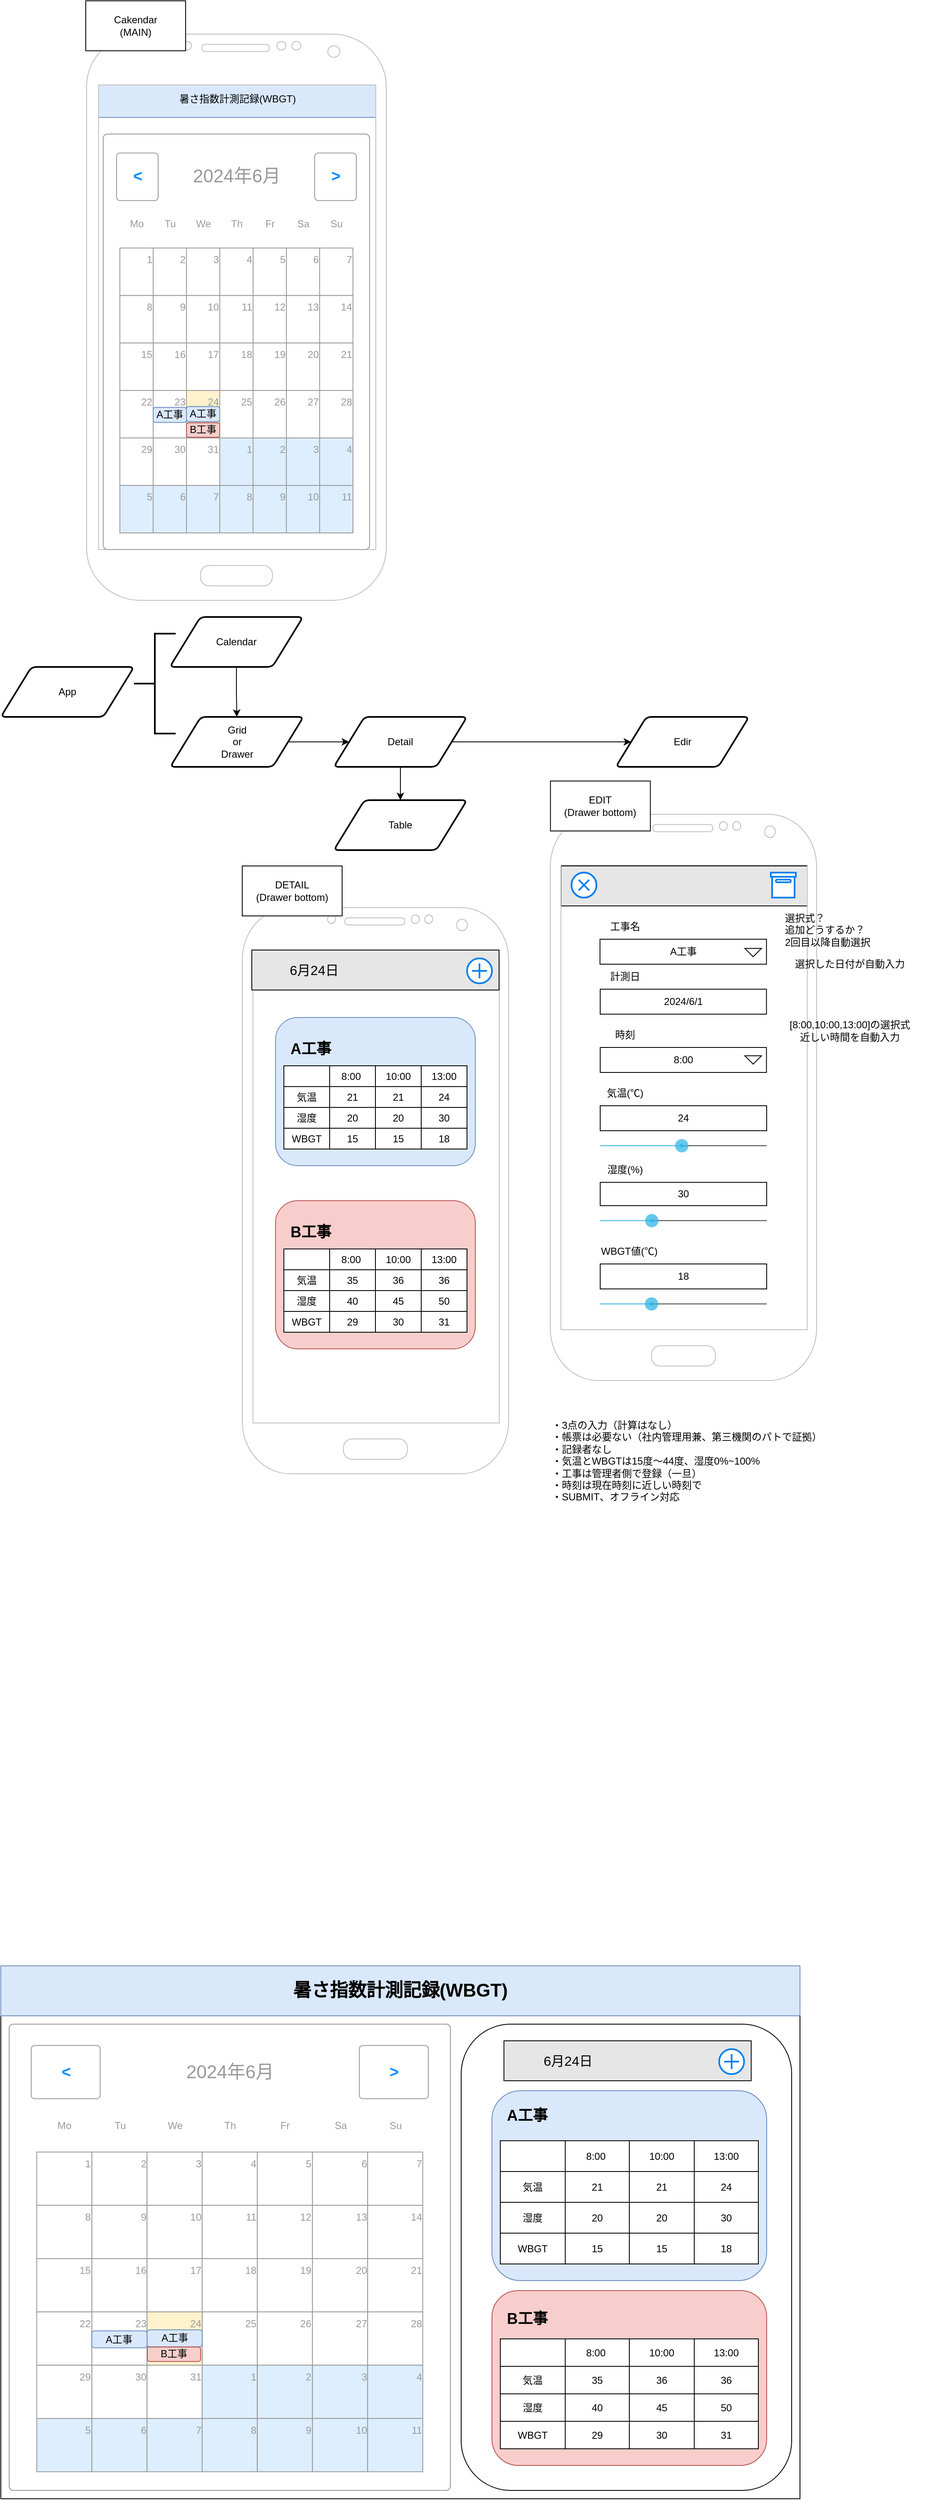 <mxfile version="22.1.18" type="device" pages="2">
  <diagram name="ページ1" id="F72T8sjxZpWGAnclQy33">
    <mxGraphModel dx="1886" dy="940" grid="1" gridSize="10" guides="1" tooltips="1" connect="1" arrows="1" fold="1" page="1" pageScale="1" pageWidth="1654" pageHeight="1169" math="0" shadow="0">
      <root>
        <mxCell id="0" />
        <mxCell id="1" parent="0" />
        <mxCell id="ZSukXJgvBtYMUmeR0BDP-123" value="" style="rounded=0;whiteSpace=wrap;html=1;fillColor=#E6E6E6;" parent="1" vertex="1">
          <mxGeometry x="713" y="1079" width="297" height="48" as="geometry" />
        </mxCell>
        <mxCell id="ZSukXJgvBtYMUmeR0BDP-56" value="暑さ指数計測記録(WBGT)" style="rounded=0;whiteSpace=wrap;html=1;fillColor=#dae8fc;strokeColor=#6c8ebf;" parent="1" vertex="1">
          <mxGeometry x="156" y="136" width="337" height="44" as="geometry" />
        </mxCell>
        <mxCell id="T-9K0718TZzX3F1PyiCi-1" value="" style="verticalLabelPosition=bottom;verticalAlign=top;html=1;shadow=0;dashed=0;strokeWidth=1;shape=mxgraph.android.phone2;strokeColor=#c0c0c0;" parent="1" vertex="1">
          <mxGeometry x="700" y="1017" width="320" height="680" as="geometry" />
        </mxCell>
        <mxCell id="T-9K0718TZzX3F1PyiCi-2" value="" style="verticalLabelPosition=bottom;verticalAlign=top;html=1;shadow=0;dashed=0;strokeWidth=1;shape=mxgraph.android.progressScrubberFocused;dx=0.49;fillColor=#33b5e5;" parent="1" vertex="1">
          <mxGeometry x="760" y="1407" width="200" height="16" as="geometry" />
        </mxCell>
        <mxCell id="T-9K0718TZzX3F1PyiCi-3" value="24" style="rounded=0;whiteSpace=wrap;html=1;" parent="1" vertex="1">
          <mxGeometry x="760" y="1367" width="200" height="30" as="geometry" />
        </mxCell>
        <mxCell id="T-9K0718TZzX3F1PyiCi-4" value="気温(℃)" style="text;html=1;strokeColor=none;fillColor=none;align=center;verticalAlign=middle;whiteSpace=wrap;rounded=0;" parent="1" vertex="1">
          <mxGeometry x="760" y="1337" width="60" height="30" as="geometry" />
        </mxCell>
        <mxCell id="T-9K0718TZzX3F1PyiCi-5" value="" style="verticalLabelPosition=bottom;verticalAlign=top;html=1;shadow=0;dashed=0;strokeWidth=1;shape=mxgraph.android.progressScrubberFocused;dx=0.31;fillColor=#33b5e5;" parent="1" vertex="1">
          <mxGeometry x="760" y="1497" width="200" height="16" as="geometry" />
        </mxCell>
        <mxCell id="T-9K0718TZzX3F1PyiCi-6" value="30" style="rounded=0;whiteSpace=wrap;html=1;" parent="1" vertex="1">
          <mxGeometry x="760" y="1459" width="200" height="28" as="geometry" />
        </mxCell>
        <mxCell id="T-9K0718TZzX3F1PyiCi-7" value="湿度(%)" style="text;html=1;strokeColor=none;fillColor=none;align=center;verticalAlign=middle;whiteSpace=wrap;rounded=0;" parent="1" vertex="1">
          <mxGeometry x="760" y="1429" width="60" height="30" as="geometry" />
        </mxCell>
        <mxCell id="T-9K0718TZzX3F1PyiCi-8" value="" style="verticalLabelPosition=bottom;verticalAlign=top;html=1;shadow=0;dashed=0;strokeWidth=1;shape=mxgraph.android.progressScrubberFocused;dx=0.31;fillColor=#33b5e5;" parent="1" vertex="1">
          <mxGeometry x="759.5" y="1597" width="200.5" height="16" as="geometry" />
        </mxCell>
        <mxCell id="T-9K0718TZzX3F1PyiCi-9" value="18" style="rounded=0;whiteSpace=wrap;html=1;" parent="1" vertex="1">
          <mxGeometry x="760" y="1557" width="200" height="30" as="geometry" />
        </mxCell>
        <mxCell id="T-9K0718TZzX3F1PyiCi-10" value="WBGT値(℃)" style="text;html=1;strokeColor=none;fillColor=none;align=center;verticalAlign=middle;whiteSpace=wrap;rounded=0;" parent="1" vertex="1">
          <mxGeometry x="760" y="1527" width="70" height="30" as="geometry" />
        </mxCell>
        <mxCell id="T-9K0718TZzX3F1PyiCi-12" value="2024/6/1" style="rounded=0;whiteSpace=wrap;html=1;" parent="1" vertex="1">
          <mxGeometry x="760" y="1227" width="199.75" height="30" as="geometry" />
        </mxCell>
        <mxCell id="T-9K0718TZzX3F1PyiCi-13" value="計測日" style="text;html=1;strokeColor=none;fillColor=none;align=center;verticalAlign=middle;whiteSpace=wrap;rounded=0;" parent="1" vertex="1">
          <mxGeometry x="759.5" y="1197" width="60" height="30" as="geometry" />
        </mxCell>
        <mxCell id="T-9K0718TZzX3F1PyiCi-14" value="8:00" style="rounded=0;whiteSpace=wrap;html=1;" parent="1" vertex="1">
          <mxGeometry x="760" y="1297" width="199.75" height="30" as="geometry" />
        </mxCell>
        <mxCell id="T-9K0718TZzX3F1PyiCi-15" value="時刻" style="text;html=1;strokeColor=none;fillColor=none;align=center;verticalAlign=middle;whiteSpace=wrap;rounded=0;" parent="1" vertex="1">
          <mxGeometry x="759.5" y="1267" width="60" height="30" as="geometry" />
        </mxCell>
        <mxCell id="T-9K0718TZzX3F1PyiCi-16" value="選択した日付が自動入力" style="text;html=1;strokeColor=none;fillColor=none;align=center;verticalAlign=middle;whiteSpace=wrap;rounded=0;" parent="1" vertex="1">
          <mxGeometry x="960" y="1177" width="200" height="40" as="geometry" />
        </mxCell>
        <mxCell id="T-9K0718TZzX3F1PyiCi-17" value="[8:00,10:00,13:00]の選択式&lt;br&gt;近しい時間を自動入力" style="text;html=1;strokeColor=none;fillColor=none;align=center;verticalAlign=middle;whiteSpace=wrap;rounded=0;" parent="1" vertex="1">
          <mxGeometry x="960" y="1257" width="200" height="40" as="geometry" />
        </mxCell>
        <mxCell id="T-9K0718TZzX3F1PyiCi-18" value="A工事" style="rounded=0;whiteSpace=wrap;html=1;" parent="1" vertex="1">
          <mxGeometry x="759.75" y="1167" width="200" height="30" as="geometry" />
        </mxCell>
        <mxCell id="T-9K0718TZzX3F1PyiCi-19" value="工事名" style="text;html=1;strokeColor=none;fillColor=none;align=center;verticalAlign=middle;whiteSpace=wrap;rounded=0;" parent="1" vertex="1">
          <mxGeometry x="760" y="1137" width="60" height="30" as="geometry" />
        </mxCell>
        <mxCell id="T-9K0718TZzX3F1PyiCi-20" value="選択式？&lt;br&gt;追加どうするか？&lt;br&gt;2回目以降自動選択" style="text;html=1;strokeColor=none;fillColor=none;align=left;verticalAlign=middle;whiteSpace=wrap;rounded=0;" parent="1" vertex="1">
          <mxGeometry x="980" y="1126" width="170" height="60" as="geometry" />
        </mxCell>
        <mxCell id="bO0XZ3F-v_X8p2w4Crle-1" value="・3点の入力（計算はなし）&lt;br&gt;・帳票は必要ない（社内管理用兼、第三機関のパトで証拠）&lt;br&gt;・記録者なし&lt;br&gt;・気温とWBGTは15度～44度、湿度0%~100%&lt;br&gt;・工事は管理者側で登録（一旦）&lt;br&gt;・時刻は現在時刻に近しい時刻で&lt;br&gt;・SUBMIT、オフライン対応" style="text;html=1;strokeColor=none;fillColor=none;align=left;verticalAlign=top;whiteSpace=wrap;rounded=0;" parent="1" vertex="1">
          <mxGeometry x="700" y="1737" width="360" height="120" as="geometry" />
        </mxCell>
        <mxCell id="ZSukXJgvBtYMUmeR0BDP-1" value="" style="verticalLabelPosition=bottom;verticalAlign=top;html=1;shadow=0;dashed=0;strokeWidth=1;shape=mxgraph.android.phone2;strokeColor=#c0c0c0;" parent="1" vertex="1">
          <mxGeometry x="143" y="80" width="360" height="680" as="geometry" />
        </mxCell>
        <mxCell id="ZSukXJgvBtYMUmeR0BDP-2" value="" style="strokeWidth=1;shadow=0;dashed=0;align=center;html=1;shape=mxgraph.mockup.forms.rrect;rSize=5;strokeColor=#999999;fillColor=#ffffff;" parent="1" vertex="1">
          <mxGeometry x="163" y="200" width="320" height="499" as="geometry" />
        </mxCell>
        <mxCell id="ZSukXJgvBtYMUmeR0BDP-3" value="&lt;font style=&quot;font-size: 22px;&quot;&gt;2024年6月&lt;/font&gt;" style="strokeWidth=1;shadow=0;dashed=0;align=center;html=1;shape=mxgraph.mockup.forms.anchor;fontColor=#999999;" parent="ZSukXJgvBtYMUmeR0BDP-2" vertex="1">
          <mxGeometry x="60" y="22.811" width="200" height="57.029" as="geometry" />
        </mxCell>
        <mxCell id="ZSukXJgvBtYMUmeR0BDP-4" value="&lt;" style="strokeWidth=1;shadow=0;dashed=0;align=center;html=1;shape=mxgraph.mockup.forms.rrect;rSize=4;strokeColor=#999999;fontColor=#008cff;fontSize=19;fontStyle=1;" parent="ZSukXJgvBtYMUmeR0BDP-2" vertex="1">
          <mxGeometry x="16" y="22.811" width="50" height="57.029" as="geometry" />
        </mxCell>
        <mxCell id="ZSukXJgvBtYMUmeR0BDP-5" value="&gt;" style="strokeWidth=1;shadow=0;dashed=0;align=center;html=1;shape=mxgraph.mockup.forms.rrect;rSize=4;strokeColor=#999999;fontColor=#008cff;fontSize=19;fontStyle=1;" parent="ZSukXJgvBtYMUmeR0BDP-2" vertex="1">
          <mxGeometry x="254" y="22.811" width="50" height="57.029" as="geometry" />
        </mxCell>
        <mxCell id="ZSukXJgvBtYMUmeR0BDP-6" value="Mo" style="strokeWidth=1;shadow=0;dashed=0;align=center;html=1;shape=mxgraph.mockup.forms.anchor;fontColor=#999999;" parent="ZSukXJgvBtYMUmeR0BDP-2" vertex="1">
          <mxGeometry x="20" y="79.84" width="40" height="57.029" as="geometry" />
        </mxCell>
        <mxCell id="ZSukXJgvBtYMUmeR0BDP-7" value="Tu" style="strokeWidth=1;shadow=0;dashed=0;align=center;html=1;shape=mxgraph.mockup.forms.anchor;fontColor=#999999;" parent="ZSukXJgvBtYMUmeR0BDP-2" vertex="1">
          <mxGeometry x="60" y="79.84" width="40" height="57.029" as="geometry" />
        </mxCell>
        <mxCell id="ZSukXJgvBtYMUmeR0BDP-8" value="We" style="strokeWidth=1;shadow=0;dashed=0;align=center;html=1;shape=mxgraph.mockup.forms.anchor;fontColor=#999999;" parent="ZSukXJgvBtYMUmeR0BDP-2" vertex="1">
          <mxGeometry x="100" y="79.84" width="40" height="57.029" as="geometry" />
        </mxCell>
        <mxCell id="ZSukXJgvBtYMUmeR0BDP-9" value="Th" style="strokeWidth=1;shadow=0;dashed=0;align=center;html=1;shape=mxgraph.mockup.forms.anchor;fontColor=#999999;" parent="ZSukXJgvBtYMUmeR0BDP-2" vertex="1">
          <mxGeometry x="140" y="79.84" width="40" height="57.029" as="geometry" />
        </mxCell>
        <mxCell id="ZSukXJgvBtYMUmeR0BDP-10" value="Fr" style="strokeWidth=1;shadow=0;dashed=0;align=center;html=1;shape=mxgraph.mockup.forms.anchor;fontColor=#999999;" parent="ZSukXJgvBtYMUmeR0BDP-2" vertex="1">
          <mxGeometry x="180" y="79.84" width="40" height="57.029" as="geometry" />
        </mxCell>
        <mxCell id="ZSukXJgvBtYMUmeR0BDP-11" value="Sa" style="strokeWidth=1;shadow=0;dashed=0;align=center;html=1;shape=mxgraph.mockup.forms.anchor;fontColor=#999999;" parent="ZSukXJgvBtYMUmeR0BDP-2" vertex="1">
          <mxGeometry x="220" y="79.84" width="40" height="57.029" as="geometry" />
        </mxCell>
        <mxCell id="ZSukXJgvBtYMUmeR0BDP-12" value="Su" style="strokeWidth=1;shadow=0;dashed=0;align=center;html=1;shape=mxgraph.mockup.forms.anchor;fontColor=#999999;" parent="ZSukXJgvBtYMUmeR0BDP-2" vertex="1">
          <mxGeometry x="260" y="79.84" width="40" height="57.029" as="geometry" />
        </mxCell>
        <mxCell id="ZSukXJgvBtYMUmeR0BDP-13" value="1" style="strokeWidth=1;shadow=0;dashed=0;align=right;html=1;shape=mxgraph.mockup.forms.rrect;rSize=0;strokeColor=#999999;fontColor=#999999;verticalAlign=top;" parent="ZSukXJgvBtYMUmeR0BDP-2" vertex="1">
          <mxGeometry x="20" y="136.869" width="40" height="57.029" as="geometry" />
        </mxCell>
        <mxCell id="ZSukXJgvBtYMUmeR0BDP-14" value="2" style="strokeWidth=1;shadow=0;dashed=0;align=right;html=1;shape=mxgraph.mockup.forms.rrect;rSize=0;strokeColor=#999999;fontColor=#999999;verticalAlign=top;" parent="ZSukXJgvBtYMUmeR0BDP-2" vertex="1">
          <mxGeometry x="60" y="136.869" width="40" height="57.029" as="geometry" />
        </mxCell>
        <mxCell id="ZSukXJgvBtYMUmeR0BDP-15" value="3" style="strokeWidth=1;shadow=0;dashed=0;align=right;html=1;shape=mxgraph.mockup.forms.rrect;rSize=0;strokeColor=#999999;fontColor=#999999;verticalAlign=top;" parent="ZSukXJgvBtYMUmeR0BDP-2" vertex="1">
          <mxGeometry x="100" y="136.869" width="40" height="57.029" as="geometry" />
        </mxCell>
        <mxCell id="ZSukXJgvBtYMUmeR0BDP-16" value="4" style="strokeWidth=1;shadow=0;dashed=0;align=right;html=1;shape=mxgraph.mockup.forms.rrect;rSize=0;strokeColor=#999999;fontColor=#999999;verticalAlign=top;" parent="ZSukXJgvBtYMUmeR0BDP-2" vertex="1">
          <mxGeometry x="140" y="136.869" width="40" height="57.029" as="geometry" />
        </mxCell>
        <mxCell id="ZSukXJgvBtYMUmeR0BDP-17" value="5" style="strokeWidth=1;shadow=0;dashed=0;align=right;html=1;shape=mxgraph.mockup.forms.rrect;rSize=0;strokeColor=#999999;fontColor=#999999;verticalAlign=top;" parent="ZSukXJgvBtYMUmeR0BDP-2" vertex="1">
          <mxGeometry x="180" y="136.869" width="40" height="57.029" as="geometry" />
        </mxCell>
        <mxCell id="ZSukXJgvBtYMUmeR0BDP-18" value="6" style="strokeWidth=1;shadow=0;dashed=0;align=right;html=1;shape=mxgraph.mockup.forms.rrect;rSize=0;strokeColor=#999999;fontColor=#999999;verticalAlign=top;" parent="ZSukXJgvBtYMUmeR0BDP-2" vertex="1">
          <mxGeometry x="220" y="136.869" width="40" height="57.029" as="geometry" />
        </mxCell>
        <mxCell id="ZSukXJgvBtYMUmeR0BDP-19" value="7" style="strokeWidth=1;shadow=0;dashed=0;align=right;html=1;shape=mxgraph.mockup.forms.rrect;rSize=0;strokeColor=#999999;fontColor=#999999;verticalAlign=top;" parent="ZSukXJgvBtYMUmeR0BDP-2" vertex="1">
          <mxGeometry x="260" y="136.869" width="40" height="57.029" as="geometry" />
        </mxCell>
        <mxCell id="ZSukXJgvBtYMUmeR0BDP-20" value="8" style="strokeWidth=1;shadow=0;dashed=0;align=right;html=1;shape=mxgraph.mockup.forms.rrect;rSize=0;strokeColor=#999999;fontColor=#999999;verticalAlign=top;" parent="ZSukXJgvBtYMUmeR0BDP-2" vertex="1">
          <mxGeometry x="20" y="193.897" width="40" height="57.029" as="geometry" />
        </mxCell>
        <mxCell id="ZSukXJgvBtYMUmeR0BDP-21" value="9" style="strokeWidth=1;shadow=0;dashed=0;align=right;html=1;shape=mxgraph.mockup.forms.rrect;rSize=0;strokeColor=#999999;fontColor=#999999;verticalAlign=top;" parent="ZSukXJgvBtYMUmeR0BDP-2" vertex="1">
          <mxGeometry x="60" y="193.897" width="40" height="57.029" as="geometry" />
        </mxCell>
        <mxCell id="ZSukXJgvBtYMUmeR0BDP-22" value="10" style="strokeWidth=1;shadow=0;dashed=0;align=right;html=1;shape=mxgraph.mockup.forms.rrect;rSize=0;strokeColor=#999999;fontColor=#999999;verticalAlign=top;" parent="ZSukXJgvBtYMUmeR0BDP-2" vertex="1">
          <mxGeometry x="100" y="193.897" width="40" height="57.029" as="geometry" />
        </mxCell>
        <mxCell id="ZSukXJgvBtYMUmeR0BDP-23" value="11" style="strokeWidth=1;shadow=0;dashed=0;align=right;html=1;shape=mxgraph.mockup.forms.rrect;rSize=0;strokeColor=#999999;fontColor=#999999;verticalAlign=top;" parent="ZSukXJgvBtYMUmeR0BDP-2" vertex="1">
          <mxGeometry x="140" y="193.897" width="40" height="57.029" as="geometry" />
        </mxCell>
        <mxCell id="ZSukXJgvBtYMUmeR0BDP-24" value="12" style="strokeWidth=1;shadow=0;dashed=0;align=right;html=1;shape=mxgraph.mockup.forms.rrect;rSize=0;strokeColor=#999999;fontColor=#999999;verticalAlign=top;" parent="ZSukXJgvBtYMUmeR0BDP-2" vertex="1">
          <mxGeometry x="180" y="193.897" width="40" height="57.029" as="geometry" />
        </mxCell>
        <mxCell id="ZSukXJgvBtYMUmeR0BDP-25" value="13" style="strokeWidth=1;shadow=0;dashed=0;align=right;html=1;shape=mxgraph.mockup.forms.rrect;rSize=0;strokeColor=#999999;fontColor=#999999;verticalAlign=top;" parent="ZSukXJgvBtYMUmeR0BDP-2" vertex="1">
          <mxGeometry x="220" y="193.897" width="40" height="57.029" as="geometry" />
        </mxCell>
        <mxCell id="ZSukXJgvBtYMUmeR0BDP-26" value="14" style="strokeWidth=1;shadow=0;dashed=0;align=right;html=1;shape=mxgraph.mockup.forms.rrect;rSize=0;strokeColor=#999999;fontColor=#999999;verticalAlign=top;" parent="ZSukXJgvBtYMUmeR0BDP-2" vertex="1">
          <mxGeometry x="260" y="193.897" width="40" height="57.029" as="geometry" />
        </mxCell>
        <mxCell id="ZSukXJgvBtYMUmeR0BDP-27" value="15" style="strokeWidth=1;shadow=0;dashed=0;align=right;html=1;shape=mxgraph.mockup.forms.rrect;rSize=0;strokeColor=#999999;fontColor=#999999;verticalAlign=top;" parent="ZSukXJgvBtYMUmeR0BDP-2" vertex="1">
          <mxGeometry x="20" y="250.926" width="40" height="57.029" as="geometry" />
        </mxCell>
        <mxCell id="ZSukXJgvBtYMUmeR0BDP-28" value="16" style="strokeWidth=1;shadow=0;dashed=0;align=right;html=1;shape=mxgraph.mockup.forms.rrect;rSize=0;strokeColor=#999999;fontColor=#999999;verticalAlign=top;" parent="ZSukXJgvBtYMUmeR0BDP-2" vertex="1">
          <mxGeometry x="60" y="250.926" width="40" height="57.029" as="geometry" />
        </mxCell>
        <mxCell id="ZSukXJgvBtYMUmeR0BDP-29" value="17" style="strokeWidth=1;shadow=0;dashed=0;align=right;html=1;shape=mxgraph.mockup.forms.rrect;rSize=0;strokeColor=#999999;fontColor=#999999;verticalAlign=top;" parent="ZSukXJgvBtYMUmeR0BDP-2" vertex="1">
          <mxGeometry x="100" y="250.926" width="40" height="57.029" as="geometry" />
        </mxCell>
        <mxCell id="ZSukXJgvBtYMUmeR0BDP-30" value="18" style="strokeWidth=1;shadow=0;dashed=0;align=right;html=1;shape=mxgraph.mockup.forms.rrect;rSize=0;strokeColor=#999999;fontColor=#999999;verticalAlign=top;" parent="ZSukXJgvBtYMUmeR0BDP-2" vertex="1">
          <mxGeometry x="140" y="250.926" width="40" height="57.029" as="geometry" />
        </mxCell>
        <mxCell id="ZSukXJgvBtYMUmeR0BDP-31" value="19" style="strokeWidth=1;shadow=0;dashed=0;align=right;html=1;shape=mxgraph.mockup.forms.rrect;rSize=0;strokeColor=#999999;fontColor=#999999;verticalAlign=top;" parent="ZSukXJgvBtYMUmeR0BDP-2" vertex="1">
          <mxGeometry x="180" y="250.926" width="40" height="57.029" as="geometry" />
        </mxCell>
        <mxCell id="ZSukXJgvBtYMUmeR0BDP-32" value="20" style="strokeWidth=1;shadow=0;dashed=0;align=right;html=1;shape=mxgraph.mockup.forms.rrect;rSize=0;strokeColor=#999999;fontColor=#999999;verticalAlign=top;" parent="ZSukXJgvBtYMUmeR0BDP-2" vertex="1">
          <mxGeometry x="220" y="250.926" width="40" height="57.029" as="geometry" />
        </mxCell>
        <mxCell id="ZSukXJgvBtYMUmeR0BDP-33" value="21" style="strokeWidth=1;shadow=0;dashed=0;align=right;html=1;shape=mxgraph.mockup.forms.rrect;rSize=0;strokeColor=#999999;fontColor=#999999;verticalAlign=top;" parent="ZSukXJgvBtYMUmeR0BDP-2" vertex="1">
          <mxGeometry x="260" y="250.926" width="40" height="57.029" as="geometry" />
        </mxCell>
        <mxCell id="ZSukXJgvBtYMUmeR0BDP-34" value="22" style="strokeWidth=1;shadow=0;dashed=0;align=right;html=1;shape=mxgraph.mockup.forms.rrect;rSize=0;strokeColor=#999999;fontColor=#999999;verticalAlign=top;" parent="ZSukXJgvBtYMUmeR0BDP-2" vertex="1">
          <mxGeometry x="20" y="307.954" width="40" height="57.029" as="geometry" />
        </mxCell>
        <mxCell id="ZSukXJgvBtYMUmeR0BDP-35" value="23" style="strokeWidth=1;shadow=0;dashed=0;align=right;html=1;shape=mxgraph.mockup.forms.rrect;rSize=0;strokeColor=#999999;fontColor=#999999;verticalAlign=top;" parent="ZSukXJgvBtYMUmeR0BDP-2" vertex="1">
          <mxGeometry x="60" y="307.954" width="40" height="57.029" as="geometry" />
        </mxCell>
        <mxCell id="ZSukXJgvBtYMUmeR0BDP-36" value="25" style="strokeWidth=1;shadow=0;dashed=0;align=right;html=1;shape=mxgraph.mockup.forms.rrect;rSize=0;strokeColor=#999999;fontColor=#999999;verticalAlign=top;" parent="ZSukXJgvBtYMUmeR0BDP-2" vertex="1">
          <mxGeometry x="140" y="307.954" width="40" height="57.029" as="geometry" />
        </mxCell>
        <mxCell id="ZSukXJgvBtYMUmeR0BDP-37" value="26" style="strokeWidth=1;shadow=0;dashed=0;align=right;html=1;shape=mxgraph.mockup.forms.rrect;rSize=0;strokeColor=#999999;fontColor=#999999;verticalAlign=top;" parent="ZSukXJgvBtYMUmeR0BDP-2" vertex="1">
          <mxGeometry x="180" y="307.954" width="40" height="57.029" as="geometry" />
        </mxCell>
        <mxCell id="ZSukXJgvBtYMUmeR0BDP-38" value="27" style="strokeWidth=1;shadow=0;dashed=0;align=right;html=1;shape=mxgraph.mockup.forms.rrect;rSize=0;strokeColor=#999999;fontColor=#999999;verticalAlign=top;" parent="ZSukXJgvBtYMUmeR0BDP-2" vertex="1">
          <mxGeometry x="220" y="307.954" width="40" height="57.029" as="geometry" />
        </mxCell>
        <mxCell id="ZSukXJgvBtYMUmeR0BDP-39" value="28" style="strokeWidth=1;shadow=0;dashed=0;align=right;html=1;shape=mxgraph.mockup.forms.rrect;rSize=0;strokeColor=#999999;fontColor=#999999;verticalAlign=top;" parent="ZSukXJgvBtYMUmeR0BDP-2" vertex="1">
          <mxGeometry x="260" y="307.954" width="40" height="57.029" as="geometry" />
        </mxCell>
        <mxCell id="ZSukXJgvBtYMUmeR0BDP-40" value="29" style="strokeWidth=1;shadow=0;dashed=0;align=right;html=1;shape=mxgraph.mockup.forms.rrect;rSize=0;strokeColor=#999999;fontColor=#999999;verticalAlign=top;" parent="ZSukXJgvBtYMUmeR0BDP-2" vertex="1">
          <mxGeometry x="20" y="364.983" width="40" height="57.029" as="geometry" />
        </mxCell>
        <mxCell id="ZSukXJgvBtYMUmeR0BDP-41" value="30" style="strokeWidth=1;shadow=0;dashed=0;align=right;html=1;shape=mxgraph.mockup.forms.rrect;rSize=0;strokeColor=#999999;fontColor=#999999;verticalAlign=top;" parent="ZSukXJgvBtYMUmeR0BDP-2" vertex="1">
          <mxGeometry x="60" y="364.983" width="40" height="57.029" as="geometry" />
        </mxCell>
        <mxCell id="ZSukXJgvBtYMUmeR0BDP-42" value="31" style="strokeWidth=1;shadow=0;dashed=0;align=right;html=1;shape=mxgraph.mockup.forms.rrect;rSize=0;strokeColor=#999999;fontColor=#999999;verticalAlign=top;" parent="ZSukXJgvBtYMUmeR0BDP-2" vertex="1">
          <mxGeometry x="100" y="364.983" width="40" height="57.029" as="geometry" />
        </mxCell>
        <mxCell id="ZSukXJgvBtYMUmeR0BDP-43" value="1" style="strokeWidth=1;shadow=0;dashed=0;align=right;html=1;shape=mxgraph.mockup.forms.rrect;rSize=0;strokeColor=#999999;fontColor=#999999;fillColor=#ddeeff;verticalAlign=top;" parent="ZSukXJgvBtYMUmeR0BDP-2" vertex="1">
          <mxGeometry x="140" y="364.983" width="40" height="57.029" as="geometry" />
        </mxCell>
        <mxCell id="ZSukXJgvBtYMUmeR0BDP-44" value="2" style="strokeWidth=1;shadow=0;dashed=0;align=right;html=1;shape=mxgraph.mockup.forms.rrect;rSize=0;strokeColor=#999999;fontColor=#999999;fillColor=#ddeeff;verticalAlign=top;" parent="ZSukXJgvBtYMUmeR0BDP-2" vertex="1">
          <mxGeometry x="180" y="364.983" width="40" height="57.029" as="geometry" />
        </mxCell>
        <mxCell id="ZSukXJgvBtYMUmeR0BDP-45" value="3" style="strokeWidth=1;shadow=0;dashed=0;align=right;html=1;shape=mxgraph.mockup.forms.rrect;rSize=0;strokeColor=#999999;fontColor=#999999;fillColor=#ddeeff;verticalAlign=top;" parent="ZSukXJgvBtYMUmeR0BDP-2" vertex="1">
          <mxGeometry x="220" y="364.983" width="40" height="57.029" as="geometry" />
        </mxCell>
        <mxCell id="ZSukXJgvBtYMUmeR0BDP-46" value="4" style="strokeWidth=1;shadow=0;dashed=0;align=right;html=1;shape=mxgraph.mockup.forms.rrect;rSize=0;strokeColor=#999999;fontColor=#999999;fillColor=#ddeeff;verticalAlign=top;" parent="ZSukXJgvBtYMUmeR0BDP-2" vertex="1">
          <mxGeometry x="260" y="364.983" width="40" height="57.029" as="geometry" />
        </mxCell>
        <mxCell id="ZSukXJgvBtYMUmeR0BDP-47" value="5" style="strokeWidth=1;shadow=0;dashed=0;align=right;html=1;shape=mxgraph.mockup.forms.rrect;rSize=0;strokeColor=#999999;fontColor=#999999;fillColor=#ddeeff;verticalAlign=top;" parent="ZSukXJgvBtYMUmeR0BDP-2" vertex="1">
          <mxGeometry x="20" y="422.011" width="40" height="57.029" as="geometry" />
        </mxCell>
        <mxCell id="ZSukXJgvBtYMUmeR0BDP-48" value="6" style="strokeWidth=1;shadow=0;dashed=0;align=right;html=1;shape=mxgraph.mockup.forms.rrect;rSize=0;strokeColor=#999999;fontColor=#999999;fillColor=#ddeeff;verticalAlign=top;" parent="ZSukXJgvBtYMUmeR0BDP-2" vertex="1">
          <mxGeometry x="60" y="422.011" width="40" height="57.029" as="geometry" />
        </mxCell>
        <mxCell id="ZSukXJgvBtYMUmeR0BDP-49" value="7" style="strokeWidth=1;shadow=0;dashed=0;align=right;html=1;shape=mxgraph.mockup.forms.rrect;rSize=0;strokeColor=#999999;fontColor=#999999;fillColor=#ddeeff;verticalAlign=top;" parent="ZSukXJgvBtYMUmeR0BDP-2" vertex="1">
          <mxGeometry x="100" y="422.011" width="40" height="57.029" as="geometry" />
        </mxCell>
        <mxCell id="ZSukXJgvBtYMUmeR0BDP-50" value="8" style="strokeWidth=1;shadow=0;dashed=0;align=right;html=1;shape=mxgraph.mockup.forms.rrect;rSize=0;strokeColor=#999999;fontColor=#999999;fillColor=#ddeeff;verticalAlign=top;" parent="ZSukXJgvBtYMUmeR0BDP-2" vertex="1">
          <mxGeometry x="140" y="422.011" width="40" height="57.029" as="geometry" />
        </mxCell>
        <mxCell id="ZSukXJgvBtYMUmeR0BDP-51" value="9" style="strokeWidth=1;shadow=0;dashed=0;align=right;html=1;shape=mxgraph.mockup.forms.rrect;rSize=0;strokeColor=#999999;fontColor=#999999;fillColor=#ddeeff;verticalAlign=top;" parent="ZSukXJgvBtYMUmeR0BDP-2" vertex="1">
          <mxGeometry x="180" y="422.011" width="40" height="57.029" as="geometry" />
        </mxCell>
        <mxCell id="ZSukXJgvBtYMUmeR0BDP-52" value="10" style="strokeWidth=1;shadow=0;dashed=0;align=right;html=1;shape=mxgraph.mockup.forms.rrect;rSize=0;strokeColor=#999999;fontColor=#999999;fillColor=#ddeeff;verticalAlign=top;" parent="ZSukXJgvBtYMUmeR0BDP-2" vertex="1">
          <mxGeometry x="220" y="422.011" width="40" height="57.029" as="geometry" />
        </mxCell>
        <mxCell id="ZSukXJgvBtYMUmeR0BDP-53" value="11" style="strokeWidth=1;shadow=0;dashed=0;align=right;html=1;shape=mxgraph.mockup.forms.rrect;rSize=0;strokeColor=#999999;fontColor=#999999;fillColor=#ddeeff;verticalAlign=top;" parent="ZSukXJgvBtYMUmeR0BDP-2" vertex="1">
          <mxGeometry x="260" y="422.011" width="40" height="57.029" as="geometry" />
        </mxCell>
        <mxCell id="ZSukXJgvBtYMUmeR0BDP-55" value="24" style="strokeWidth=1;shadow=0;dashed=0;align=right;html=1;shape=mxgraph.mockup.forms.rrect;rSize=0;strokeColor=#999999;fontColor=#999999;verticalAlign=top;fillColor=#FFF2CC;" parent="ZSukXJgvBtYMUmeR0BDP-2" vertex="1">
          <mxGeometry x="100" y="307.954" width="40" height="57.029" as="geometry" />
        </mxCell>
        <mxCell id="ZSukXJgvBtYMUmeR0BDP-57" value="A工事" style="rounded=1;whiteSpace=wrap;html=1;fillColor=#dae8fc;strokeColor=#6c8ebf;" parent="ZSukXJgvBtYMUmeR0BDP-2" vertex="1">
          <mxGeometry x="100" y="327.188" width="40" height="18.141" as="geometry" />
        </mxCell>
        <mxCell id="ZSukXJgvBtYMUmeR0BDP-113" value="A工事" style="rounded=1;whiteSpace=wrap;html=1;fillColor=#dae8fc;strokeColor=#6c8ebf;" parent="ZSukXJgvBtYMUmeR0BDP-2" vertex="1">
          <mxGeometry x="60" y="328.228" width="40" height="18.141" as="geometry" />
        </mxCell>
        <mxCell id="ZSukXJgvBtYMUmeR0BDP-114" value="B工事" style="rounded=1;whiteSpace=wrap;html=1;fillColor=#f8cecc;strokeColor=#b85450;" parent="1" vertex="1">
          <mxGeometry x="263" y="546.73" width="40" height="17.45" as="geometry" />
        </mxCell>
        <mxCell id="ZSukXJgvBtYMUmeR0BDP-115" value="" style="triangle;whiteSpace=wrap;html=1;rotation=90;" parent="1" vertex="1">
          <mxGeometry x="938.75" y="1173" width="10" height="20" as="geometry" />
        </mxCell>
        <mxCell id="ZSukXJgvBtYMUmeR0BDP-116" value="Cakendar&lt;br&gt;(MAIN)" style="rounded=0;whiteSpace=wrap;html=1;" parent="1" vertex="1">
          <mxGeometry x="142" y="40" width="120" height="60" as="geometry" />
        </mxCell>
        <mxCell id="ZSukXJgvBtYMUmeR0BDP-117" value="" style="verticalLabelPosition=bottom;verticalAlign=top;html=1;shadow=0;dashed=0;strokeWidth=1;shape=mxgraph.android.phone2;strokeColor=#c0c0c0;" parent="1" vertex="1">
          <mxGeometry x="330" y="1129" width="320" height="680" as="geometry" />
        </mxCell>
        <mxCell id="ZSukXJgvBtYMUmeR0BDP-118" value="DETAIL&lt;br&gt;(Drawer bottom)" style="rounded=0;whiteSpace=wrap;html=1;" parent="1" vertex="1">
          <mxGeometry x="330" y="1079" width="120" height="60" as="geometry" />
        </mxCell>
        <mxCell id="ZSukXJgvBtYMUmeR0BDP-119" value="EDIT&lt;br&gt;(Drawer bottom)" style="rounded=0;whiteSpace=wrap;html=1;" parent="1" vertex="1">
          <mxGeometry x="700.25" y="977" width="120" height="60" as="geometry" />
        </mxCell>
        <mxCell id="ZSukXJgvBtYMUmeR0BDP-120" value="" style="html=1;verticalLabelPosition=bottom;align=center;labelBackgroundColor=#ffffff;verticalAlign=top;strokeWidth=2;strokeColor=#0080F0;shadow=0;dashed=0;shape=mxgraph.ios7.icons.add;rotation=45;" parent="1" vertex="1">
          <mxGeometry x="725.5" y="1087" width="30" height="30" as="geometry" />
        </mxCell>
        <mxCell id="ZSukXJgvBtYMUmeR0BDP-121" value="" style="html=1;verticalLabelPosition=bottom;align=center;labelBackgroundColor=#ffffff;verticalAlign=top;strokeWidth=2;strokeColor=#0080F0;shadow=0;dashed=0;shape=mxgraph.ios7.icons.box;" parent="1" vertex="1">
          <mxGeometry x="965" y="1087" width="30" height="30" as="geometry" />
        </mxCell>
        <mxCell id="ZSukXJgvBtYMUmeR0BDP-124" value="" style="rounded=0;whiteSpace=wrap;html=1;fillColor=#E6E6E6;" parent="1" vertex="1">
          <mxGeometry x="341.5" y="1180" width="297" height="48" as="geometry" />
        </mxCell>
        <mxCell id="ZSukXJgvBtYMUmeR0BDP-125" value="&lt;font style=&quot;font-size: 16px;&quot;&gt;6月24日&lt;/font&gt;" style="text;html=1;strokeColor=none;fillColor=none;align=center;verticalAlign=middle;whiteSpace=wrap;rounded=0;" parent="1" vertex="1">
          <mxGeometry x="341.5" y="1189" width="148.5" height="30" as="geometry" />
        </mxCell>
        <mxCell id="ZSukXJgvBtYMUmeR0BDP-128" value="" style="html=1;verticalLabelPosition=bottom;align=center;labelBackgroundColor=#ffffff;verticalAlign=top;strokeWidth=2;strokeColor=#0080F0;shadow=0;dashed=0;shape=mxgraph.ios7.icons.add;rotation=45;" parent="1" vertex="1">
          <mxGeometry x="725.5" y="1087" width="30" height="30" as="geometry" />
        </mxCell>
        <mxCell id="ZSukXJgvBtYMUmeR0BDP-130" value="" style="html=1;verticalLabelPosition=bottom;align=center;labelBackgroundColor=#ffffff;verticalAlign=top;strokeWidth=2;strokeColor=#0080F0;shadow=0;dashed=0;shape=mxgraph.ios7.icons.add;rotation=0;" parent="1" vertex="1">
          <mxGeometry x="600" y="1190" width="30" height="30" as="geometry" />
        </mxCell>
        <mxCell id="ZSukXJgvBtYMUmeR0BDP-208" value="" style="rounded=1;whiteSpace=wrap;html=1;fillColor=#dae8fc;strokeColor=#6c8ebf;" parent="1" vertex="1">
          <mxGeometry x="370" y="1261" width="240" height="178" as="geometry" />
        </mxCell>
        <mxCell id="ZSukXJgvBtYMUmeR0BDP-209" value="&lt;font style=&quot;font-size: 18px;&quot;&gt;A工事&lt;/font&gt;" style="text;html=1;strokeColor=none;fillColor=none;align=left;verticalAlign=middle;whiteSpace=wrap;rounded=0;fontStyle=1" parent="1" vertex="1">
          <mxGeometry x="385.75" y="1279" width="214.25" height="40" as="geometry" />
        </mxCell>
        <mxCell id="ZSukXJgvBtYMUmeR0BDP-211" value="" style="shape=table;startSize=0;container=1;collapsible=0;childLayout=tableLayout;fontSize=12;" parent="1" vertex="1">
          <mxGeometry x="380" y="1319" width="220" height="100" as="geometry" />
        </mxCell>
        <mxCell id="ZSukXJgvBtYMUmeR0BDP-212" value="" style="shape=tableRow;horizontal=0;startSize=0;swimlaneHead=0;swimlaneBody=0;strokeColor=inherit;top=0;left=0;bottom=0;right=0;collapsible=0;dropTarget=0;fillColor=none;points=[[0,0.5],[1,0.5]];portConstraint=eastwest;fontSize=16;" parent="ZSukXJgvBtYMUmeR0BDP-211" vertex="1">
          <mxGeometry width="220" height="25" as="geometry" />
        </mxCell>
        <mxCell id="ZSukXJgvBtYMUmeR0BDP-213" value="" style="shape=partialRectangle;html=1;whiteSpace=wrap;connectable=0;strokeColor=inherit;overflow=hidden;fillColor=none;top=0;left=0;bottom=0;right=0;pointerEvents=1;fontSize=12;" parent="ZSukXJgvBtYMUmeR0BDP-212" vertex="1">
          <mxGeometry width="55" height="25" as="geometry">
            <mxRectangle width="55" height="25" as="alternateBounds" />
          </mxGeometry>
        </mxCell>
        <mxCell id="ZSukXJgvBtYMUmeR0BDP-214" value="8:00&lt;span style=&quot;white-space: pre; font-size: 12px;&quot;&gt;&#x9;&lt;/span&gt;" style="shape=partialRectangle;html=1;whiteSpace=wrap;connectable=0;strokeColor=inherit;overflow=hidden;fillColor=none;top=0;left=0;bottom=0;right=0;pointerEvents=1;fontSize=12;" parent="ZSukXJgvBtYMUmeR0BDP-212" vertex="1">
          <mxGeometry x="55" width="55" height="25" as="geometry">
            <mxRectangle width="55" height="25" as="alternateBounds" />
          </mxGeometry>
        </mxCell>
        <mxCell id="ZSukXJgvBtYMUmeR0BDP-215" value="10:00" style="shape=partialRectangle;html=1;whiteSpace=wrap;connectable=0;strokeColor=inherit;overflow=hidden;fillColor=none;top=0;left=0;bottom=0;right=0;pointerEvents=1;fontSize=12;" parent="ZSukXJgvBtYMUmeR0BDP-212" vertex="1">
          <mxGeometry x="110" width="55" height="25" as="geometry">
            <mxRectangle width="55" height="25" as="alternateBounds" />
          </mxGeometry>
        </mxCell>
        <mxCell id="ZSukXJgvBtYMUmeR0BDP-224" value="13:00" style="shape=partialRectangle;html=1;whiteSpace=wrap;connectable=0;strokeColor=inherit;overflow=hidden;fillColor=none;top=0;left=0;bottom=0;right=0;pointerEvents=1;fontSize=12;" parent="ZSukXJgvBtYMUmeR0BDP-212" vertex="1">
          <mxGeometry x="165" width="55" height="25" as="geometry">
            <mxRectangle width="55" height="25" as="alternateBounds" />
          </mxGeometry>
        </mxCell>
        <mxCell id="ZSukXJgvBtYMUmeR0BDP-216" value="" style="shape=tableRow;horizontal=0;startSize=0;swimlaneHead=0;swimlaneBody=0;strokeColor=inherit;top=0;left=0;bottom=0;right=0;collapsible=0;dropTarget=0;fillColor=none;points=[[0,0.5],[1,0.5]];portConstraint=eastwest;fontSize=16;" parent="ZSukXJgvBtYMUmeR0BDP-211" vertex="1">
          <mxGeometry y="25" width="220" height="25" as="geometry" />
        </mxCell>
        <mxCell id="ZSukXJgvBtYMUmeR0BDP-217" value="気温" style="shape=partialRectangle;html=1;whiteSpace=wrap;connectable=0;strokeColor=inherit;overflow=hidden;fillColor=none;top=0;left=0;bottom=0;right=0;pointerEvents=1;fontSize=12;" parent="ZSukXJgvBtYMUmeR0BDP-216" vertex="1">
          <mxGeometry width="55" height="25" as="geometry">
            <mxRectangle width="55" height="25" as="alternateBounds" />
          </mxGeometry>
        </mxCell>
        <mxCell id="ZSukXJgvBtYMUmeR0BDP-218" value="21" style="shape=partialRectangle;html=1;whiteSpace=wrap;connectable=0;strokeColor=inherit;overflow=hidden;fillColor=none;top=0;left=0;bottom=0;right=0;pointerEvents=1;fontSize=12;" parent="ZSukXJgvBtYMUmeR0BDP-216" vertex="1">
          <mxGeometry x="55" width="55" height="25" as="geometry">
            <mxRectangle width="55" height="25" as="alternateBounds" />
          </mxGeometry>
        </mxCell>
        <mxCell id="ZSukXJgvBtYMUmeR0BDP-219" value="21" style="shape=partialRectangle;html=1;whiteSpace=wrap;connectable=0;strokeColor=inherit;overflow=hidden;fillColor=none;top=0;left=0;bottom=0;right=0;pointerEvents=1;fontSize=12;" parent="ZSukXJgvBtYMUmeR0BDP-216" vertex="1">
          <mxGeometry x="110" width="55" height="25" as="geometry">
            <mxRectangle width="55" height="25" as="alternateBounds" />
          </mxGeometry>
        </mxCell>
        <mxCell id="ZSukXJgvBtYMUmeR0BDP-225" value="24" style="shape=partialRectangle;html=1;whiteSpace=wrap;connectable=0;strokeColor=inherit;overflow=hidden;fillColor=none;top=0;left=0;bottom=0;right=0;pointerEvents=1;fontSize=12;" parent="ZSukXJgvBtYMUmeR0BDP-216" vertex="1">
          <mxGeometry x="165" width="55" height="25" as="geometry">
            <mxRectangle width="55" height="25" as="alternateBounds" />
          </mxGeometry>
        </mxCell>
        <mxCell id="ZSukXJgvBtYMUmeR0BDP-220" value="" style="shape=tableRow;horizontal=0;startSize=0;swimlaneHead=0;swimlaneBody=0;strokeColor=inherit;top=0;left=0;bottom=0;right=0;collapsible=0;dropTarget=0;fillColor=none;points=[[0,0.5],[1,0.5]];portConstraint=eastwest;fontSize=16;" parent="ZSukXJgvBtYMUmeR0BDP-211" vertex="1">
          <mxGeometry y="50" width="220" height="25" as="geometry" />
        </mxCell>
        <mxCell id="ZSukXJgvBtYMUmeR0BDP-221" value="湿度" style="shape=partialRectangle;html=1;whiteSpace=wrap;connectable=0;strokeColor=inherit;overflow=hidden;fillColor=none;top=0;left=0;bottom=0;right=0;pointerEvents=1;fontSize=12;" parent="ZSukXJgvBtYMUmeR0BDP-220" vertex="1">
          <mxGeometry width="55" height="25" as="geometry">
            <mxRectangle width="55" height="25" as="alternateBounds" />
          </mxGeometry>
        </mxCell>
        <mxCell id="ZSukXJgvBtYMUmeR0BDP-222" value="20" style="shape=partialRectangle;html=1;whiteSpace=wrap;connectable=0;strokeColor=inherit;overflow=hidden;fillColor=none;top=0;left=0;bottom=0;right=0;pointerEvents=1;fontSize=12;" parent="ZSukXJgvBtYMUmeR0BDP-220" vertex="1">
          <mxGeometry x="55" width="55" height="25" as="geometry">
            <mxRectangle width="55" height="25" as="alternateBounds" />
          </mxGeometry>
        </mxCell>
        <mxCell id="ZSukXJgvBtYMUmeR0BDP-223" value="20" style="shape=partialRectangle;html=1;whiteSpace=wrap;connectable=0;strokeColor=inherit;overflow=hidden;fillColor=none;top=0;left=0;bottom=0;right=0;pointerEvents=1;fontSize=12;" parent="ZSukXJgvBtYMUmeR0BDP-220" vertex="1">
          <mxGeometry x="110" width="55" height="25" as="geometry">
            <mxRectangle width="55" height="25" as="alternateBounds" />
          </mxGeometry>
        </mxCell>
        <mxCell id="ZSukXJgvBtYMUmeR0BDP-226" value="30" style="shape=partialRectangle;html=1;whiteSpace=wrap;connectable=0;strokeColor=inherit;overflow=hidden;fillColor=none;top=0;left=0;bottom=0;right=0;pointerEvents=1;fontSize=12;" parent="ZSukXJgvBtYMUmeR0BDP-220" vertex="1">
          <mxGeometry x="165" width="55" height="25" as="geometry">
            <mxRectangle width="55" height="25" as="alternateBounds" />
          </mxGeometry>
        </mxCell>
        <mxCell id="ZSukXJgvBtYMUmeR0BDP-227" style="shape=tableRow;horizontal=0;startSize=0;swimlaneHead=0;swimlaneBody=0;strokeColor=inherit;top=0;left=0;bottom=0;right=0;collapsible=0;dropTarget=0;fillColor=none;points=[[0,0.5],[1,0.5]];portConstraint=eastwest;fontSize=16;" parent="ZSukXJgvBtYMUmeR0BDP-211" vertex="1">
          <mxGeometry y="75" width="220" height="25" as="geometry" />
        </mxCell>
        <mxCell id="ZSukXJgvBtYMUmeR0BDP-228" value="WBGT" style="shape=partialRectangle;html=1;whiteSpace=wrap;connectable=0;strokeColor=inherit;overflow=hidden;fillColor=none;top=0;left=0;bottom=0;right=0;pointerEvents=1;fontSize=12;" parent="ZSukXJgvBtYMUmeR0BDP-227" vertex="1">
          <mxGeometry width="55" height="25" as="geometry">
            <mxRectangle width="55" height="25" as="alternateBounds" />
          </mxGeometry>
        </mxCell>
        <mxCell id="ZSukXJgvBtYMUmeR0BDP-229" value="15" style="shape=partialRectangle;html=1;whiteSpace=wrap;connectable=0;strokeColor=inherit;overflow=hidden;fillColor=none;top=0;left=0;bottom=0;right=0;pointerEvents=1;fontSize=12;" parent="ZSukXJgvBtYMUmeR0BDP-227" vertex="1">
          <mxGeometry x="55" width="55" height="25" as="geometry">
            <mxRectangle width="55" height="25" as="alternateBounds" />
          </mxGeometry>
        </mxCell>
        <mxCell id="ZSukXJgvBtYMUmeR0BDP-230" value="15" style="shape=partialRectangle;html=1;whiteSpace=wrap;connectable=0;strokeColor=inherit;overflow=hidden;fillColor=none;top=0;left=0;bottom=0;right=0;pointerEvents=1;fontSize=12;" parent="ZSukXJgvBtYMUmeR0BDP-227" vertex="1">
          <mxGeometry x="110" width="55" height="25" as="geometry">
            <mxRectangle width="55" height="25" as="alternateBounds" />
          </mxGeometry>
        </mxCell>
        <mxCell id="ZSukXJgvBtYMUmeR0BDP-231" value="18" style="shape=partialRectangle;html=1;whiteSpace=wrap;connectable=0;strokeColor=inherit;overflow=hidden;fillColor=none;top=0;left=0;bottom=0;right=0;pointerEvents=1;fontSize=12;" parent="ZSukXJgvBtYMUmeR0BDP-227" vertex="1">
          <mxGeometry x="165" width="55" height="25" as="geometry">
            <mxRectangle width="55" height="25" as="alternateBounds" />
          </mxGeometry>
        </mxCell>
        <mxCell id="ZSukXJgvBtYMUmeR0BDP-232" value="" style="rounded=1;whiteSpace=wrap;html=1;fillColor=#f8cecc;strokeColor=#b85450;" parent="1" vertex="1">
          <mxGeometry x="370" y="1481" width="240" height="178" as="geometry" />
        </mxCell>
        <mxCell id="ZSukXJgvBtYMUmeR0BDP-233" value="&lt;font style=&quot;font-size: 18px;&quot;&gt;B工事&lt;/font&gt;" style="text;html=1;strokeColor=none;fillColor=none;align=left;verticalAlign=middle;whiteSpace=wrap;rounded=0;fontStyle=1" parent="1" vertex="1">
          <mxGeometry x="385.75" y="1499" width="214.25" height="40" as="geometry" />
        </mxCell>
        <mxCell id="ZSukXJgvBtYMUmeR0BDP-234" value="" style="shape=table;startSize=0;container=1;collapsible=0;childLayout=tableLayout;fontSize=12;" parent="1" vertex="1">
          <mxGeometry x="380" y="1539" width="220" height="100" as="geometry" />
        </mxCell>
        <mxCell id="ZSukXJgvBtYMUmeR0BDP-235" value="" style="shape=tableRow;horizontal=0;startSize=0;swimlaneHead=0;swimlaneBody=0;strokeColor=inherit;top=0;left=0;bottom=0;right=0;collapsible=0;dropTarget=0;fillColor=none;points=[[0,0.5],[1,0.5]];portConstraint=eastwest;fontSize=16;" parent="ZSukXJgvBtYMUmeR0BDP-234" vertex="1">
          <mxGeometry width="220" height="25" as="geometry" />
        </mxCell>
        <mxCell id="ZSukXJgvBtYMUmeR0BDP-236" value="" style="shape=partialRectangle;html=1;whiteSpace=wrap;connectable=0;strokeColor=inherit;overflow=hidden;fillColor=none;top=0;left=0;bottom=0;right=0;pointerEvents=1;fontSize=12;" parent="ZSukXJgvBtYMUmeR0BDP-235" vertex="1">
          <mxGeometry width="55" height="25" as="geometry">
            <mxRectangle width="55" height="25" as="alternateBounds" />
          </mxGeometry>
        </mxCell>
        <mxCell id="ZSukXJgvBtYMUmeR0BDP-237" value="8:00&lt;span style=&quot;white-space: pre; font-size: 12px;&quot;&gt;&#x9;&lt;/span&gt;" style="shape=partialRectangle;html=1;whiteSpace=wrap;connectable=0;strokeColor=inherit;overflow=hidden;fillColor=none;top=0;left=0;bottom=0;right=0;pointerEvents=1;fontSize=12;" parent="ZSukXJgvBtYMUmeR0BDP-235" vertex="1">
          <mxGeometry x="55" width="55" height="25" as="geometry">
            <mxRectangle width="55" height="25" as="alternateBounds" />
          </mxGeometry>
        </mxCell>
        <mxCell id="ZSukXJgvBtYMUmeR0BDP-238" value="10:00" style="shape=partialRectangle;html=1;whiteSpace=wrap;connectable=0;strokeColor=inherit;overflow=hidden;fillColor=none;top=0;left=0;bottom=0;right=0;pointerEvents=1;fontSize=12;" parent="ZSukXJgvBtYMUmeR0BDP-235" vertex="1">
          <mxGeometry x="110" width="55" height="25" as="geometry">
            <mxRectangle width="55" height="25" as="alternateBounds" />
          </mxGeometry>
        </mxCell>
        <mxCell id="ZSukXJgvBtYMUmeR0BDP-239" value="13:00" style="shape=partialRectangle;html=1;whiteSpace=wrap;connectable=0;strokeColor=inherit;overflow=hidden;fillColor=none;top=0;left=0;bottom=0;right=0;pointerEvents=1;fontSize=12;" parent="ZSukXJgvBtYMUmeR0BDP-235" vertex="1">
          <mxGeometry x="165" width="55" height="25" as="geometry">
            <mxRectangle width="55" height="25" as="alternateBounds" />
          </mxGeometry>
        </mxCell>
        <mxCell id="ZSukXJgvBtYMUmeR0BDP-240" value="" style="shape=tableRow;horizontal=0;startSize=0;swimlaneHead=0;swimlaneBody=0;strokeColor=inherit;top=0;left=0;bottom=0;right=0;collapsible=0;dropTarget=0;fillColor=none;points=[[0,0.5],[1,0.5]];portConstraint=eastwest;fontSize=16;" parent="ZSukXJgvBtYMUmeR0BDP-234" vertex="1">
          <mxGeometry y="25" width="220" height="25" as="geometry" />
        </mxCell>
        <mxCell id="ZSukXJgvBtYMUmeR0BDP-241" value="気温" style="shape=partialRectangle;html=1;whiteSpace=wrap;connectable=0;strokeColor=inherit;overflow=hidden;fillColor=none;top=0;left=0;bottom=0;right=0;pointerEvents=1;fontSize=12;" parent="ZSukXJgvBtYMUmeR0BDP-240" vertex="1">
          <mxGeometry width="55" height="25" as="geometry">
            <mxRectangle width="55" height="25" as="alternateBounds" />
          </mxGeometry>
        </mxCell>
        <mxCell id="ZSukXJgvBtYMUmeR0BDP-242" value="35" style="shape=partialRectangle;html=1;whiteSpace=wrap;connectable=0;strokeColor=inherit;overflow=hidden;fillColor=none;top=0;left=0;bottom=0;right=0;pointerEvents=1;fontSize=12;" parent="ZSukXJgvBtYMUmeR0BDP-240" vertex="1">
          <mxGeometry x="55" width="55" height="25" as="geometry">
            <mxRectangle width="55" height="25" as="alternateBounds" />
          </mxGeometry>
        </mxCell>
        <mxCell id="ZSukXJgvBtYMUmeR0BDP-243" value="36" style="shape=partialRectangle;html=1;whiteSpace=wrap;connectable=0;strokeColor=inherit;overflow=hidden;fillColor=none;top=0;left=0;bottom=0;right=0;pointerEvents=1;fontSize=12;" parent="ZSukXJgvBtYMUmeR0BDP-240" vertex="1">
          <mxGeometry x="110" width="55" height="25" as="geometry">
            <mxRectangle width="55" height="25" as="alternateBounds" />
          </mxGeometry>
        </mxCell>
        <mxCell id="ZSukXJgvBtYMUmeR0BDP-244" value="36" style="shape=partialRectangle;html=1;whiteSpace=wrap;connectable=0;strokeColor=inherit;overflow=hidden;fillColor=none;top=0;left=0;bottom=0;right=0;pointerEvents=1;fontSize=12;" parent="ZSukXJgvBtYMUmeR0BDP-240" vertex="1">
          <mxGeometry x="165" width="55" height="25" as="geometry">
            <mxRectangle width="55" height="25" as="alternateBounds" />
          </mxGeometry>
        </mxCell>
        <mxCell id="ZSukXJgvBtYMUmeR0BDP-245" value="" style="shape=tableRow;horizontal=0;startSize=0;swimlaneHead=0;swimlaneBody=0;strokeColor=inherit;top=0;left=0;bottom=0;right=0;collapsible=0;dropTarget=0;fillColor=none;points=[[0,0.5],[1,0.5]];portConstraint=eastwest;fontSize=16;" parent="ZSukXJgvBtYMUmeR0BDP-234" vertex="1">
          <mxGeometry y="50" width="220" height="25" as="geometry" />
        </mxCell>
        <mxCell id="ZSukXJgvBtYMUmeR0BDP-246" value="湿度" style="shape=partialRectangle;html=1;whiteSpace=wrap;connectable=0;strokeColor=inherit;overflow=hidden;fillColor=none;top=0;left=0;bottom=0;right=0;pointerEvents=1;fontSize=12;" parent="ZSukXJgvBtYMUmeR0BDP-245" vertex="1">
          <mxGeometry width="55" height="25" as="geometry">
            <mxRectangle width="55" height="25" as="alternateBounds" />
          </mxGeometry>
        </mxCell>
        <mxCell id="ZSukXJgvBtYMUmeR0BDP-247" value="40" style="shape=partialRectangle;html=1;whiteSpace=wrap;connectable=0;strokeColor=inherit;overflow=hidden;fillColor=none;top=0;left=0;bottom=0;right=0;pointerEvents=1;fontSize=12;" parent="ZSukXJgvBtYMUmeR0BDP-245" vertex="1">
          <mxGeometry x="55" width="55" height="25" as="geometry">
            <mxRectangle width="55" height="25" as="alternateBounds" />
          </mxGeometry>
        </mxCell>
        <mxCell id="ZSukXJgvBtYMUmeR0BDP-248" value="45" style="shape=partialRectangle;html=1;whiteSpace=wrap;connectable=0;strokeColor=inherit;overflow=hidden;fillColor=none;top=0;left=0;bottom=0;right=0;pointerEvents=1;fontSize=12;" parent="ZSukXJgvBtYMUmeR0BDP-245" vertex="1">
          <mxGeometry x="110" width="55" height="25" as="geometry">
            <mxRectangle width="55" height="25" as="alternateBounds" />
          </mxGeometry>
        </mxCell>
        <mxCell id="ZSukXJgvBtYMUmeR0BDP-249" value="50" style="shape=partialRectangle;html=1;whiteSpace=wrap;connectable=0;strokeColor=inherit;overflow=hidden;fillColor=none;top=0;left=0;bottom=0;right=0;pointerEvents=1;fontSize=12;" parent="ZSukXJgvBtYMUmeR0BDP-245" vertex="1">
          <mxGeometry x="165" width="55" height="25" as="geometry">
            <mxRectangle width="55" height="25" as="alternateBounds" />
          </mxGeometry>
        </mxCell>
        <mxCell id="ZSukXJgvBtYMUmeR0BDP-250" style="shape=tableRow;horizontal=0;startSize=0;swimlaneHead=0;swimlaneBody=0;strokeColor=inherit;top=0;left=0;bottom=0;right=0;collapsible=0;dropTarget=0;fillColor=none;points=[[0,0.5],[1,0.5]];portConstraint=eastwest;fontSize=16;" parent="ZSukXJgvBtYMUmeR0BDP-234" vertex="1">
          <mxGeometry y="75" width="220" height="25" as="geometry" />
        </mxCell>
        <mxCell id="ZSukXJgvBtYMUmeR0BDP-251" value="WBGT" style="shape=partialRectangle;html=1;whiteSpace=wrap;connectable=0;strokeColor=inherit;overflow=hidden;fillColor=none;top=0;left=0;bottom=0;right=0;pointerEvents=1;fontSize=12;" parent="ZSukXJgvBtYMUmeR0BDP-250" vertex="1">
          <mxGeometry width="55" height="25" as="geometry">
            <mxRectangle width="55" height="25" as="alternateBounds" />
          </mxGeometry>
        </mxCell>
        <mxCell id="ZSukXJgvBtYMUmeR0BDP-252" value="29" style="shape=partialRectangle;html=1;whiteSpace=wrap;connectable=0;strokeColor=inherit;overflow=hidden;fillColor=none;top=0;left=0;bottom=0;right=0;pointerEvents=1;fontSize=12;" parent="ZSukXJgvBtYMUmeR0BDP-250" vertex="1">
          <mxGeometry x="55" width="55" height="25" as="geometry">
            <mxRectangle width="55" height="25" as="alternateBounds" />
          </mxGeometry>
        </mxCell>
        <mxCell id="ZSukXJgvBtYMUmeR0BDP-253" value="30" style="shape=partialRectangle;html=1;whiteSpace=wrap;connectable=0;strokeColor=inherit;overflow=hidden;fillColor=none;top=0;left=0;bottom=0;right=0;pointerEvents=1;fontSize=12;" parent="ZSukXJgvBtYMUmeR0BDP-250" vertex="1">
          <mxGeometry x="110" width="55" height="25" as="geometry">
            <mxRectangle width="55" height="25" as="alternateBounds" />
          </mxGeometry>
        </mxCell>
        <mxCell id="ZSukXJgvBtYMUmeR0BDP-254" value="31" style="shape=partialRectangle;html=1;whiteSpace=wrap;connectable=0;strokeColor=inherit;overflow=hidden;fillColor=none;top=0;left=0;bottom=0;right=0;pointerEvents=1;fontSize=12;" parent="ZSukXJgvBtYMUmeR0BDP-250" vertex="1">
          <mxGeometry x="165" width="55" height="25" as="geometry">
            <mxRectangle width="55" height="25" as="alternateBounds" />
          </mxGeometry>
        </mxCell>
        <mxCell id="ZSukXJgvBtYMUmeR0BDP-255" value="" style="triangle;whiteSpace=wrap;html=1;rotation=90;" parent="1" vertex="1">
          <mxGeometry x="938.75" y="1302" width="10" height="20" as="geometry" />
        </mxCell>
        <mxCell id="Yr5fhfSRR2FUz72_K7rx-2" value="" style="rounded=0;whiteSpace=wrap;html=1;" parent="1" vertex="1">
          <mxGeometry x="40" y="2400" width="960" height="640" as="geometry" />
        </mxCell>
        <mxCell id="Yr5fhfSRR2FUz72_K7rx-3" value="" style="strokeWidth=1;shadow=0;dashed=0;align=center;html=1;shape=mxgraph.mockup.forms.rrect;rSize=5;strokeColor=#999999;fillColor=#ffffff;" parent="1" vertex="1">
          <mxGeometry x="50" y="2470" width="530" height="560" as="geometry" />
        </mxCell>
        <mxCell id="Yr5fhfSRR2FUz72_K7rx-4" value="&lt;font style=&quot;font-size: 22px;&quot;&gt;2024年6月&lt;/font&gt;" style="strokeWidth=1;shadow=0;dashed=0;align=center;html=1;shape=mxgraph.mockup.forms.anchor;fontColor=#999999;" parent="Yr5fhfSRR2FUz72_K7rx-3" vertex="1">
          <mxGeometry x="99.375" y="25.6" width="331.25" height="64.0" as="geometry" />
        </mxCell>
        <mxCell id="Yr5fhfSRR2FUz72_K7rx-5" value="&lt;" style="strokeWidth=1;shadow=0;dashed=0;align=center;html=1;shape=mxgraph.mockup.forms.rrect;rSize=4;strokeColor=#999999;fontColor=#008cff;fontSize=19;fontStyle=1;" parent="Yr5fhfSRR2FUz72_K7rx-3" vertex="1">
          <mxGeometry x="26.5" y="25.6" width="82.812" height="64.0" as="geometry" />
        </mxCell>
        <mxCell id="Yr5fhfSRR2FUz72_K7rx-6" value="&gt;" style="strokeWidth=1;shadow=0;dashed=0;align=center;html=1;shape=mxgraph.mockup.forms.rrect;rSize=4;strokeColor=#999999;fontColor=#008cff;fontSize=19;fontStyle=1;" parent="Yr5fhfSRR2FUz72_K7rx-3" vertex="1">
          <mxGeometry x="420.688" y="25.6" width="82.812" height="64.0" as="geometry" />
        </mxCell>
        <mxCell id="Yr5fhfSRR2FUz72_K7rx-7" value="Mo" style="strokeWidth=1;shadow=0;dashed=0;align=center;html=1;shape=mxgraph.mockup.forms.anchor;fontColor=#999999;" parent="Yr5fhfSRR2FUz72_K7rx-3" vertex="1">
          <mxGeometry x="33.125" y="89.6" width="66.25" height="64.0" as="geometry" />
        </mxCell>
        <mxCell id="Yr5fhfSRR2FUz72_K7rx-8" value="Tu" style="strokeWidth=1;shadow=0;dashed=0;align=center;html=1;shape=mxgraph.mockup.forms.anchor;fontColor=#999999;" parent="Yr5fhfSRR2FUz72_K7rx-3" vertex="1">
          <mxGeometry x="99.375" y="89.6" width="66.25" height="64.0" as="geometry" />
        </mxCell>
        <mxCell id="Yr5fhfSRR2FUz72_K7rx-9" value="We" style="strokeWidth=1;shadow=0;dashed=0;align=center;html=1;shape=mxgraph.mockup.forms.anchor;fontColor=#999999;" parent="Yr5fhfSRR2FUz72_K7rx-3" vertex="1">
          <mxGeometry x="165.625" y="89.6" width="66.25" height="64.0" as="geometry" />
        </mxCell>
        <mxCell id="Yr5fhfSRR2FUz72_K7rx-10" value="Th" style="strokeWidth=1;shadow=0;dashed=0;align=center;html=1;shape=mxgraph.mockup.forms.anchor;fontColor=#999999;" parent="Yr5fhfSRR2FUz72_K7rx-3" vertex="1">
          <mxGeometry x="231.875" y="89.6" width="66.25" height="64.0" as="geometry" />
        </mxCell>
        <mxCell id="Yr5fhfSRR2FUz72_K7rx-11" value="Fr" style="strokeWidth=1;shadow=0;dashed=0;align=center;html=1;shape=mxgraph.mockup.forms.anchor;fontColor=#999999;" parent="Yr5fhfSRR2FUz72_K7rx-3" vertex="1">
          <mxGeometry x="298.125" y="89.6" width="66.25" height="64.0" as="geometry" />
        </mxCell>
        <mxCell id="Yr5fhfSRR2FUz72_K7rx-12" value="Sa" style="strokeWidth=1;shadow=0;dashed=0;align=center;html=1;shape=mxgraph.mockup.forms.anchor;fontColor=#999999;" parent="Yr5fhfSRR2FUz72_K7rx-3" vertex="1">
          <mxGeometry x="364.375" y="89.6" width="66.25" height="64.0" as="geometry" />
        </mxCell>
        <mxCell id="Yr5fhfSRR2FUz72_K7rx-13" value="Su" style="strokeWidth=1;shadow=0;dashed=0;align=center;html=1;shape=mxgraph.mockup.forms.anchor;fontColor=#999999;" parent="Yr5fhfSRR2FUz72_K7rx-3" vertex="1">
          <mxGeometry x="430.625" y="89.6" width="66.25" height="64.0" as="geometry" />
        </mxCell>
        <mxCell id="Yr5fhfSRR2FUz72_K7rx-14" value="1" style="strokeWidth=1;shadow=0;dashed=0;align=right;html=1;shape=mxgraph.mockup.forms.rrect;rSize=0;strokeColor=#999999;fontColor=#999999;verticalAlign=top;" parent="Yr5fhfSRR2FUz72_K7rx-3" vertex="1">
          <mxGeometry x="33.125" y="153.6" width="66.25" height="64.0" as="geometry" />
        </mxCell>
        <mxCell id="Yr5fhfSRR2FUz72_K7rx-15" value="2" style="strokeWidth=1;shadow=0;dashed=0;align=right;html=1;shape=mxgraph.mockup.forms.rrect;rSize=0;strokeColor=#999999;fontColor=#999999;verticalAlign=top;" parent="Yr5fhfSRR2FUz72_K7rx-3" vertex="1">
          <mxGeometry x="99.375" y="153.6" width="66.25" height="64.0" as="geometry" />
        </mxCell>
        <mxCell id="Yr5fhfSRR2FUz72_K7rx-16" value="3" style="strokeWidth=1;shadow=0;dashed=0;align=right;html=1;shape=mxgraph.mockup.forms.rrect;rSize=0;strokeColor=#999999;fontColor=#999999;verticalAlign=top;" parent="Yr5fhfSRR2FUz72_K7rx-3" vertex="1">
          <mxGeometry x="165.625" y="153.6" width="66.25" height="64.0" as="geometry" />
        </mxCell>
        <mxCell id="Yr5fhfSRR2FUz72_K7rx-17" value="4" style="strokeWidth=1;shadow=0;dashed=0;align=right;html=1;shape=mxgraph.mockup.forms.rrect;rSize=0;strokeColor=#999999;fontColor=#999999;verticalAlign=top;" parent="Yr5fhfSRR2FUz72_K7rx-3" vertex="1">
          <mxGeometry x="231.875" y="153.6" width="66.25" height="64.0" as="geometry" />
        </mxCell>
        <mxCell id="Yr5fhfSRR2FUz72_K7rx-18" value="5" style="strokeWidth=1;shadow=0;dashed=0;align=right;html=1;shape=mxgraph.mockup.forms.rrect;rSize=0;strokeColor=#999999;fontColor=#999999;verticalAlign=top;" parent="Yr5fhfSRR2FUz72_K7rx-3" vertex="1">
          <mxGeometry x="298.125" y="153.6" width="66.25" height="64.0" as="geometry" />
        </mxCell>
        <mxCell id="Yr5fhfSRR2FUz72_K7rx-19" value="6" style="strokeWidth=1;shadow=0;dashed=0;align=right;html=1;shape=mxgraph.mockup.forms.rrect;rSize=0;strokeColor=#999999;fontColor=#999999;verticalAlign=top;" parent="Yr5fhfSRR2FUz72_K7rx-3" vertex="1">
          <mxGeometry x="364.375" y="153.6" width="66.25" height="64.0" as="geometry" />
        </mxCell>
        <mxCell id="Yr5fhfSRR2FUz72_K7rx-20" value="7" style="strokeWidth=1;shadow=0;dashed=0;align=right;html=1;shape=mxgraph.mockup.forms.rrect;rSize=0;strokeColor=#999999;fontColor=#999999;verticalAlign=top;" parent="Yr5fhfSRR2FUz72_K7rx-3" vertex="1">
          <mxGeometry x="430.625" y="153.6" width="66.25" height="64.0" as="geometry" />
        </mxCell>
        <mxCell id="Yr5fhfSRR2FUz72_K7rx-21" value="8" style="strokeWidth=1;shadow=0;dashed=0;align=right;html=1;shape=mxgraph.mockup.forms.rrect;rSize=0;strokeColor=#999999;fontColor=#999999;verticalAlign=top;" parent="Yr5fhfSRR2FUz72_K7rx-3" vertex="1">
          <mxGeometry x="33.125" y="217.6" width="66.25" height="64.0" as="geometry" />
        </mxCell>
        <mxCell id="Yr5fhfSRR2FUz72_K7rx-22" value="9" style="strokeWidth=1;shadow=0;dashed=0;align=right;html=1;shape=mxgraph.mockup.forms.rrect;rSize=0;strokeColor=#999999;fontColor=#999999;verticalAlign=top;" parent="Yr5fhfSRR2FUz72_K7rx-3" vertex="1">
          <mxGeometry x="99.375" y="217.6" width="66.25" height="64.0" as="geometry" />
        </mxCell>
        <mxCell id="Yr5fhfSRR2FUz72_K7rx-23" value="10" style="strokeWidth=1;shadow=0;dashed=0;align=right;html=1;shape=mxgraph.mockup.forms.rrect;rSize=0;strokeColor=#999999;fontColor=#999999;verticalAlign=top;" parent="Yr5fhfSRR2FUz72_K7rx-3" vertex="1">
          <mxGeometry x="165.625" y="217.6" width="66.25" height="64.0" as="geometry" />
        </mxCell>
        <mxCell id="Yr5fhfSRR2FUz72_K7rx-24" value="11" style="strokeWidth=1;shadow=0;dashed=0;align=right;html=1;shape=mxgraph.mockup.forms.rrect;rSize=0;strokeColor=#999999;fontColor=#999999;verticalAlign=top;" parent="Yr5fhfSRR2FUz72_K7rx-3" vertex="1">
          <mxGeometry x="231.875" y="217.6" width="66.25" height="64.0" as="geometry" />
        </mxCell>
        <mxCell id="Yr5fhfSRR2FUz72_K7rx-25" value="12" style="strokeWidth=1;shadow=0;dashed=0;align=right;html=1;shape=mxgraph.mockup.forms.rrect;rSize=0;strokeColor=#999999;fontColor=#999999;verticalAlign=top;" parent="Yr5fhfSRR2FUz72_K7rx-3" vertex="1">
          <mxGeometry x="298.125" y="217.6" width="66.25" height="64.0" as="geometry" />
        </mxCell>
        <mxCell id="Yr5fhfSRR2FUz72_K7rx-26" value="13" style="strokeWidth=1;shadow=0;dashed=0;align=right;html=1;shape=mxgraph.mockup.forms.rrect;rSize=0;strokeColor=#999999;fontColor=#999999;verticalAlign=top;" parent="Yr5fhfSRR2FUz72_K7rx-3" vertex="1">
          <mxGeometry x="364.375" y="217.6" width="66.25" height="64.0" as="geometry" />
        </mxCell>
        <mxCell id="Yr5fhfSRR2FUz72_K7rx-27" value="14" style="strokeWidth=1;shadow=0;dashed=0;align=right;html=1;shape=mxgraph.mockup.forms.rrect;rSize=0;strokeColor=#999999;fontColor=#999999;verticalAlign=top;" parent="Yr5fhfSRR2FUz72_K7rx-3" vertex="1">
          <mxGeometry x="430.625" y="217.6" width="66.25" height="64.0" as="geometry" />
        </mxCell>
        <mxCell id="Yr5fhfSRR2FUz72_K7rx-28" value="15" style="strokeWidth=1;shadow=0;dashed=0;align=right;html=1;shape=mxgraph.mockup.forms.rrect;rSize=0;strokeColor=#999999;fontColor=#999999;verticalAlign=top;" parent="Yr5fhfSRR2FUz72_K7rx-3" vertex="1">
          <mxGeometry x="33.125" y="281.6" width="66.25" height="64.0" as="geometry" />
        </mxCell>
        <mxCell id="Yr5fhfSRR2FUz72_K7rx-29" value="16" style="strokeWidth=1;shadow=0;dashed=0;align=right;html=1;shape=mxgraph.mockup.forms.rrect;rSize=0;strokeColor=#999999;fontColor=#999999;verticalAlign=top;" parent="Yr5fhfSRR2FUz72_K7rx-3" vertex="1">
          <mxGeometry x="99.375" y="281.6" width="66.25" height="64.0" as="geometry" />
        </mxCell>
        <mxCell id="Yr5fhfSRR2FUz72_K7rx-30" value="17" style="strokeWidth=1;shadow=0;dashed=0;align=right;html=1;shape=mxgraph.mockup.forms.rrect;rSize=0;strokeColor=#999999;fontColor=#999999;verticalAlign=top;" parent="Yr5fhfSRR2FUz72_K7rx-3" vertex="1">
          <mxGeometry x="165.625" y="281.6" width="66.25" height="64.0" as="geometry" />
        </mxCell>
        <mxCell id="Yr5fhfSRR2FUz72_K7rx-31" value="18" style="strokeWidth=1;shadow=0;dashed=0;align=right;html=1;shape=mxgraph.mockup.forms.rrect;rSize=0;strokeColor=#999999;fontColor=#999999;verticalAlign=top;" parent="Yr5fhfSRR2FUz72_K7rx-3" vertex="1">
          <mxGeometry x="231.875" y="281.6" width="66.25" height="64.0" as="geometry" />
        </mxCell>
        <mxCell id="Yr5fhfSRR2FUz72_K7rx-32" value="19" style="strokeWidth=1;shadow=0;dashed=0;align=right;html=1;shape=mxgraph.mockup.forms.rrect;rSize=0;strokeColor=#999999;fontColor=#999999;verticalAlign=top;" parent="Yr5fhfSRR2FUz72_K7rx-3" vertex="1">
          <mxGeometry x="298.125" y="281.6" width="66.25" height="64.0" as="geometry" />
        </mxCell>
        <mxCell id="Yr5fhfSRR2FUz72_K7rx-33" value="20" style="strokeWidth=1;shadow=0;dashed=0;align=right;html=1;shape=mxgraph.mockup.forms.rrect;rSize=0;strokeColor=#999999;fontColor=#999999;verticalAlign=top;" parent="Yr5fhfSRR2FUz72_K7rx-3" vertex="1">
          <mxGeometry x="364.375" y="281.6" width="66.25" height="64.0" as="geometry" />
        </mxCell>
        <mxCell id="Yr5fhfSRR2FUz72_K7rx-34" value="21" style="strokeWidth=1;shadow=0;dashed=0;align=right;html=1;shape=mxgraph.mockup.forms.rrect;rSize=0;strokeColor=#999999;fontColor=#999999;verticalAlign=top;" parent="Yr5fhfSRR2FUz72_K7rx-3" vertex="1">
          <mxGeometry x="430.625" y="281.6" width="66.25" height="64.0" as="geometry" />
        </mxCell>
        <mxCell id="Yr5fhfSRR2FUz72_K7rx-35" value="22" style="strokeWidth=1;shadow=0;dashed=0;align=right;html=1;shape=mxgraph.mockup.forms.rrect;rSize=0;strokeColor=#999999;fontColor=#999999;verticalAlign=top;" parent="Yr5fhfSRR2FUz72_K7rx-3" vertex="1">
          <mxGeometry x="33.125" y="345.6" width="66.25" height="64.0" as="geometry" />
        </mxCell>
        <mxCell id="Yr5fhfSRR2FUz72_K7rx-36" value="23" style="strokeWidth=1;shadow=0;dashed=0;align=right;html=1;shape=mxgraph.mockup.forms.rrect;rSize=0;strokeColor=#999999;fontColor=#999999;verticalAlign=top;" parent="Yr5fhfSRR2FUz72_K7rx-3" vertex="1">
          <mxGeometry x="99.375" y="345.6" width="66.25" height="64.0" as="geometry" />
        </mxCell>
        <mxCell id="Yr5fhfSRR2FUz72_K7rx-37" value="25" style="strokeWidth=1;shadow=0;dashed=0;align=right;html=1;shape=mxgraph.mockup.forms.rrect;rSize=0;strokeColor=#999999;fontColor=#999999;verticalAlign=top;" parent="Yr5fhfSRR2FUz72_K7rx-3" vertex="1">
          <mxGeometry x="231.875" y="345.6" width="66.25" height="64.0" as="geometry" />
        </mxCell>
        <mxCell id="Yr5fhfSRR2FUz72_K7rx-38" value="26" style="strokeWidth=1;shadow=0;dashed=0;align=right;html=1;shape=mxgraph.mockup.forms.rrect;rSize=0;strokeColor=#999999;fontColor=#999999;verticalAlign=top;" parent="Yr5fhfSRR2FUz72_K7rx-3" vertex="1">
          <mxGeometry x="298.125" y="345.6" width="66.25" height="64.0" as="geometry" />
        </mxCell>
        <mxCell id="Yr5fhfSRR2FUz72_K7rx-39" value="27" style="strokeWidth=1;shadow=0;dashed=0;align=right;html=1;shape=mxgraph.mockup.forms.rrect;rSize=0;strokeColor=#999999;fontColor=#999999;verticalAlign=top;" parent="Yr5fhfSRR2FUz72_K7rx-3" vertex="1">
          <mxGeometry x="364.375" y="345.6" width="66.25" height="64.0" as="geometry" />
        </mxCell>
        <mxCell id="Yr5fhfSRR2FUz72_K7rx-40" value="28" style="strokeWidth=1;shadow=0;dashed=0;align=right;html=1;shape=mxgraph.mockup.forms.rrect;rSize=0;strokeColor=#999999;fontColor=#999999;verticalAlign=top;" parent="Yr5fhfSRR2FUz72_K7rx-3" vertex="1">
          <mxGeometry x="430.625" y="345.6" width="66.25" height="64.0" as="geometry" />
        </mxCell>
        <mxCell id="Yr5fhfSRR2FUz72_K7rx-41" value="29" style="strokeWidth=1;shadow=0;dashed=0;align=right;html=1;shape=mxgraph.mockup.forms.rrect;rSize=0;strokeColor=#999999;fontColor=#999999;verticalAlign=top;" parent="Yr5fhfSRR2FUz72_K7rx-3" vertex="1">
          <mxGeometry x="33.125" y="409.6" width="66.25" height="64.0" as="geometry" />
        </mxCell>
        <mxCell id="Yr5fhfSRR2FUz72_K7rx-42" value="30" style="strokeWidth=1;shadow=0;dashed=0;align=right;html=1;shape=mxgraph.mockup.forms.rrect;rSize=0;strokeColor=#999999;fontColor=#999999;verticalAlign=top;" parent="Yr5fhfSRR2FUz72_K7rx-3" vertex="1">
          <mxGeometry x="99.375" y="409.6" width="66.25" height="64.0" as="geometry" />
        </mxCell>
        <mxCell id="Yr5fhfSRR2FUz72_K7rx-43" value="31" style="strokeWidth=1;shadow=0;dashed=0;align=right;html=1;shape=mxgraph.mockup.forms.rrect;rSize=0;strokeColor=#999999;fontColor=#999999;verticalAlign=top;" parent="Yr5fhfSRR2FUz72_K7rx-3" vertex="1">
          <mxGeometry x="165.625" y="409.6" width="66.25" height="64.0" as="geometry" />
        </mxCell>
        <mxCell id="Yr5fhfSRR2FUz72_K7rx-44" value="1" style="strokeWidth=1;shadow=0;dashed=0;align=right;html=1;shape=mxgraph.mockup.forms.rrect;rSize=0;strokeColor=#999999;fontColor=#999999;fillColor=#ddeeff;verticalAlign=top;" parent="Yr5fhfSRR2FUz72_K7rx-3" vertex="1">
          <mxGeometry x="231.875" y="409.6" width="66.25" height="64.0" as="geometry" />
        </mxCell>
        <mxCell id="Yr5fhfSRR2FUz72_K7rx-45" value="2" style="strokeWidth=1;shadow=0;dashed=0;align=right;html=1;shape=mxgraph.mockup.forms.rrect;rSize=0;strokeColor=#999999;fontColor=#999999;fillColor=#ddeeff;verticalAlign=top;" parent="Yr5fhfSRR2FUz72_K7rx-3" vertex="1">
          <mxGeometry x="298.125" y="409.6" width="66.25" height="64.0" as="geometry" />
        </mxCell>
        <mxCell id="Yr5fhfSRR2FUz72_K7rx-46" value="3" style="strokeWidth=1;shadow=0;dashed=0;align=right;html=1;shape=mxgraph.mockup.forms.rrect;rSize=0;strokeColor=#999999;fontColor=#999999;fillColor=#ddeeff;verticalAlign=top;" parent="Yr5fhfSRR2FUz72_K7rx-3" vertex="1">
          <mxGeometry x="364.375" y="409.6" width="66.25" height="64.0" as="geometry" />
        </mxCell>
        <mxCell id="Yr5fhfSRR2FUz72_K7rx-47" value="4" style="strokeWidth=1;shadow=0;dashed=0;align=right;html=1;shape=mxgraph.mockup.forms.rrect;rSize=0;strokeColor=#999999;fontColor=#999999;fillColor=#ddeeff;verticalAlign=top;" parent="Yr5fhfSRR2FUz72_K7rx-3" vertex="1">
          <mxGeometry x="430.625" y="409.6" width="66.25" height="64.0" as="geometry" />
        </mxCell>
        <mxCell id="Yr5fhfSRR2FUz72_K7rx-48" value="5" style="strokeWidth=1;shadow=0;dashed=0;align=right;html=1;shape=mxgraph.mockup.forms.rrect;rSize=0;strokeColor=#999999;fontColor=#999999;fillColor=#ddeeff;verticalAlign=top;" parent="Yr5fhfSRR2FUz72_K7rx-3" vertex="1">
          <mxGeometry x="33.125" y="473.6" width="66.25" height="64.0" as="geometry" />
        </mxCell>
        <mxCell id="Yr5fhfSRR2FUz72_K7rx-49" value="6" style="strokeWidth=1;shadow=0;dashed=0;align=right;html=1;shape=mxgraph.mockup.forms.rrect;rSize=0;strokeColor=#999999;fontColor=#999999;fillColor=#ddeeff;verticalAlign=top;" parent="Yr5fhfSRR2FUz72_K7rx-3" vertex="1">
          <mxGeometry x="99.375" y="473.6" width="66.25" height="64.0" as="geometry" />
        </mxCell>
        <mxCell id="Yr5fhfSRR2FUz72_K7rx-50" value="7" style="strokeWidth=1;shadow=0;dashed=0;align=right;html=1;shape=mxgraph.mockup.forms.rrect;rSize=0;strokeColor=#999999;fontColor=#999999;fillColor=#ddeeff;verticalAlign=top;" parent="Yr5fhfSRR2FUz72_K7rx-3" vertex="1">
          <mxGeometry x="165.625" y="473.6" width="66.25" height="64.0" as="geometry" />
        </mxCell>
        <mxCell id="Yr5fhfSRR2FUz72_K7rx-51" value="8" style="strokeWidth=1;shadow=0;dashed=0;align=right;html=1;shape=mxgraph.mockup.forms.rrect;rSize=0;strokeColor=#999999;fontColor=#999999;fillColor=#ddeeff;verticalAlign=top;" parent="Yr5fhfSRR2FUz72_K7rx-3" vertex="1">
          <mxGeometry x="231.875" y="473.6" width="66.25" height="64.0" as="geometry" />
        </mxCell>
        <mxCell id="Yr5fhfSRR2FUz72_K7rx-52" value="9" style="strokeWidth=1;shadow=0;dashed=0;align=right;html=1;shape=mxgraph.mockup.forms.rrect;rSize=0;strokeColor=#999999;fontColor=#999999;fillColor=#ddeeff;verticalAlign=top;" parent="Yr5fhfSRR2FUz72_K7rx-3" vertex="1">
          <mxGeometry x="298.125" y="473.6" width="66.25" height="64.0" as="geometry" />
        </mxCell>
        <mxCell id="Yr5fhfSRR2FUz72_K7rx-53" value="10" style="strokeWidth=1;shadow=0;dashed=0;align=right;html=1;shape=mxgraph.mockup.forms.rrect;rSize=0;strokeColor=#999999;fontColor=#999999;fillColor=#ddeeff;verticalAlign=top;" parent="Yr5fhfSRR2FUz72_K7rx-3" vertex="1">
          <mxGeometry x="364.375" y="473.6" width="66.25" height="64.0" as="geometry" />
        </mxCell>
        <mxCell id="Yr5fhfSRR2FUz72_K7rx-54" value="11" style="strokeWidth=1;shadow=0;dashed=0;align=right;html=1;shape=mxgraph.mockup.forms.rrect;rSize=0;strokeColor=#999999;fontColor=#999999;fillColor=#ddeeff;verticalAlign=top;" parent="Yr5fhfSRR2FUz72_K7rx-3" vertex="1">
          <mxGeometry x="430.625" y="473.6" width="66.25" height="64.0" as="geometry" />
        </mxCell>
        <mxCell id="Yr5fhfSRR2FUz72_K7rx-55" value="24" style="strokeWidth=1;shadow=0;dashed=0;align=right;html=1;shape=mxgraph.mockup.forms.rrect;rSize=0;strokeColor=#999999;fontColor=#999999;verticalAlign=top;fillColor=#FFF2CC;" parent="Yr5fhfSRR2FUz72_K7rx-3" vertex="1">
          <mxGeometry x="165.625" y="345.6" width="66.25" height="64.0" as="geometry" />
        </mxCell>
        <mxCell id="Yr5fhfSRR2FUz72_K7rx-56" value="A工事" style="rounded=1;whiteSpace=wrap;html=1;fillColor=#dae8fc;strokeColor=#6c8ebf;" parent="Yr5fhfSRR2FUz72_K7rx-3" vertex="1">
          <mxGeometry x="165.625" y="367.185" width="66.25" height="20.358" as="geometry" />
        </mxCell>
        <mxCell id="Yr5fhfSRR2FUz72_K7rx-57" value="A工事" style="rounded=1;whiteSpace=wrap;html=1;fillColor=#dae8fc;strokeColor=#6c8ebf;" parent="Yr5fhfSRR2FUz72_K7rx-3" vertex="1">
          <mxGeometry x="99.375" y="368.352" width="66.25" height="20.358" as="geometry" />
        </mxCell>
        <mxCell id="Yr5fhfSRR2FUz72_K7rx-58" value="B工事" style="rounded=1;whiteSpace=wrap;html=1;fillColor=#f8cecc;strokeColor=#b85450;" parent="1" vertex="1">
          <mxGeometry x="216" y="2857.73" width="64" height="17.45" as="geometry" />
        </mxCell>
        <mxCell id="Yr5fhfSRR2FUz72_K7rx-59" value="&lt;b&gt;&lt;font style=&quot;font-size: 22px;&quot;&gt;暑さ指数計測記録(WBGT)&lt;/font&gt;&lt;/b&gt;" style="rounded=0;whiteSpace=wrap;html=1;fillColor=#dae8fc;strokeColor=#6c8ebf;" parent="1" vertex="1">
          <mxGeometry x="40" y="2400" width="960" height="60" as="geometry" />
        </mxCell>
        <mxCell id="Yr5fhfSRR2FUz72_K7rx-60" value="" style="rounded=1;whiteSpace=wrap;html=1;fillColor=none;" parent="1" vertex="1">
          <mxGeometry x="593" y="2470" width="397" height="560" as="geometry" />
        </mxCell>
        <mxCell id="Yr5fhfSRR2FUz72_K7rx-61" value="" style="rounded=1;whiteSpace=wrap;html=1;fillColor=#dae8fc;strokeColor=#6c8ebf;" parent="1" vertex="1">
          <mxGeometry x="630" y="2550" width="330" height="228" as="geometry" />
        </mxCell>
        <mxCell id="Yr5fhfSRR2FUz72_K7rx-62" value="&lt;font style=&quot;font-size: 18px;&quot;&gt;A工事&lt;/font&gt;" style="text;html=1;strokeColor=none;fillColor=none;align=left;verticalAlign=middle;whiteSpace=wrap;rounded=0;fontStyle=1" parent="1" vertex="1">
          <mxGeometry x="645.75" y="2560" width="294.25" height="40" as="geometry" />
        </mxCell>
        <mxCell id="Yr5fhfSRR2FUz72_K7rx-63" value="" style="shape=table;startSize=0;container=1;collapsible=0;childLayout=tableLayout;fontSize=12;" parent="1" vertex="1">
          <mxGeometry x="640" y="2610" width="310" height="148" as="geometry" />
        </mxCell>
        <mxCell id="Yr5fhfSRR2FUz72_K7rx-64" value="" style="shape=tableRow;horizontal=0;startSize=0;swimlaneHead=0;swimlaneBody=0;strokeColor=inherit;top=0;left=0;bottom=0;right=0;collapsible=0;dropTarget=0;fillColor=none;points=[[0,0.5],[1,0.5]];portConstraint=eastwest;fontSize=16;" parent="Yr5fhfSRR2FUz72_K7rx-63" vertex="1">
          <mxGeometry width="310" height="37" as="geometry" />
        </mxCell>
        <mxCell id="Yr5fhfSRR2FUz72_K7rx-65" value="" style="shape=partialRectangle;html=1;whiteSpace=wrap;connectable=0;strokeColor=inherit;overflow=hidden;fillColor=none;top=0;left=0;bottom=0;right=0;pointerEvents=1;fontSize=12;" parent="Yr5fhfSRR2FUz72_K7rx-64" vertex="1">
          <mxGeometry width="78" height="37" as="geometry">
            <mxRectangle width="78" height="37" as="alternateBounds" />
          </mxGeometry>
        </mxCell>
        <mxCell id="Yr5fhfSRR2FUz72_K7rx-66" value="8:00&lt;span style=&quot;white-space: pre; font-size: 12px;&quot;&gt;&#x9;&lt;/span&gt;" style="shape=partialRectangle;html=1;whiteSpace=wrap;connectable=0;strokeColor=inherit;overflow=hidden;fillColor=none;top=0;left=0;bottom=0;right=0;pointerEvents=1;fontSize=12;" parent="Yr5fhfSRR2FUz72_K7rx-64" vertex="1">
          <mxGeometry x="78" width="77" height="37" as="geometry">
            <mxRectangle width="77" height="37" as="alternateBounds" />
          </mxGeometry>
        </mxCell>
        <mxCell id="Yr5fhfSRR2FUz72_K7rx-67" value="10:00" style="shape=partialRectangle;html=1;whiteSpace=wrap;connectable=0;strokeColor=inherit;overflow=hidden;fillColor=none;top=0;left=0;bottom=0;right=0;pointerEvents=1;fontSize=12;" parent="Yr5fhfSRR2FUz72_K7rx-64" vertex="1">
          <mxGeometry x="155" width="78" height="37" as="geometry">
            <mxRectangle width="78" height="37" as="alternateBounds" />
          </mxGeometry>
        </mxCell>
        <mxCell id="Yr5fhfSRR2FUz72_K7rx-68" value="13:00" style="shape=partialRectangle;html=1;whiteSpace=wrap;connectable=0;strokeColor=inherit;overflow=hidden;fillColor=none;top=0;left=0;bottom=0;right=0;pointerEvents=1;fontSize=12;" parent="Yr5fhfSRR2FUz72_K7rx-64" vertex="1">
          <mxGeometry x="233" width="77" height="37" as="geometry">
            <mxRectangle width="77" height="37" as="alternateBounds" />
          </mxGeometry>
        </mxCell>
        <mxCell id="Yr5fhfSRR2FUz72_K7rx-69" value="" style="shape=tableRow;horizontal=0;startSize=0;swimlaneHead=0;swimlaneBody=0;strokeColor=inherit;top=0;left=0;bottom=0;right=0;collapsible=0;dropTarget=0;fillColor=none;points=[[0,0.5],[1,0.5]];portConstraint=eastwest;fontSize=16;" parent="Yr5fhfSRR2FUz72_K7rx-63" vertex="1">
          <mxGeometry y="37" width="310" height="37" as="geometry" />
        </mxCell>
        <mxCell id="Yr5fhfSRR2FUz72_K7rx-70" value="気温" style="shape=partialRectangle;html=1;whiteSpace=wrap;connectable=0;strokeColor=inherit;overflow=hidden;fillColor=none;top=0;left=0;bottom=0;right=0;pointerEvents=1;fontSize=12;" parent="Yr5fhfSRR2FUz72_K7rx-69" vertex="1">
          <mxGeometry width="78" height="37" as="geometry">
            <mxRectangle width="78" height="37" as="alternateBounds" />
          </mxGeometry>
        </mxCell>
        <mxCell id="Yr5fhfSRR2FUz72_K7rx-71" value="21" style="shape=partialRectangle;html=1;whiteSpace=wrap;connectable=0;strokeColor=inherit;overflow=hidden;fillColor=none;top=0;left=0;bottom=0;right=0;pointerEvents=1;fontSize=12;" parent="Yr5fhfSRR2FUz72_K7rx-69" vertex="1">
          <mxGeometry x="78" width="77" height="37" as="geometry">
            <mxRectangle width="77" height="37" as="alternateBounds" />
          </mxGeometry>
        </mxCell>
        <mxCell id="Yr5fhfSRR2FUz72_K7rx-72" value="21" style="shape=partialRectangle;html=1;whiteSpace=wrap;connectable=0;strokeColor=inherit;overflow=hidden;fillColor=none;top=0;left=0;bottom=0;right=0;pointerEvents=1;fontSize=12;" parent="Yr5fhfSRR2FUz72_K7rx-69" vertex="1">
          <mxGeometry x="155" width="78" height="37" as="geometry">
            <mxRectangle width="78" height="37" as="alternateBounds" />
          </mxGeometry>
        </mxCell>
        <mxCell id="Yr5fhfSRR2FUz72_K7rx-73" value="24" style="shape=partialRectangle;html=1;whiteSpace=wrap;connectable=0;strokeColor=inherit;overflow=hidden;fillColor=none;top=0;left=0;bottom=0;right=0;pointerEvents=1;fontSize=12;" parent="Yr5fhfSRR2FUz72_K7rx-69" vertex="1">
          <mxGeometry x="233" width="77" height="37" as="geometry">
            <mxRectangle width="77" height="37" as="alternateBounds" />
          </mxGeometry>
        </mxCell>
        <mxCell id="Yr5fhfSRR2FUz72_K7rx-74" value="" style="shape=tableRow;horizontal=0;startSize=0;swimlaneHead=0;swimlaneBody=0;strokeColor=inherit;top=0;left=0;bottom=0;right=0;collapsible=0;dropTarget=0;fillColor=none;points=[[0,0.5],[1,0.5]];portConstraint=eastwest;fontSize=16;" parent="Yr5fhfSRR2FUz72_K7rx-63" vertex="1">
          <mxGeometry y="74" width="310" height="37" as="geometry" />
        </mxCell>
        <mxCell id="Yr5fhfSRR2FUz72_K7rx-75" value="湿度" style="shape=partialRectangle;html=1;whiteSpace=wrap;connectable=0;strokeColor=inherit;overflow=hidden;fillColor=none;top=0;left=0;bottom=0;right=0;pointerEvents=1;fontSize=12;" parent="Yr5fhfSRR2FUz72_K7rx-74" vertex="1">
          <mxGeometry width="78" height="37" as="geometry">
            <mxRectangle width="78" height="37" as="alternateBounds" />
          </mxGeometry>
        </mxCell>
        <mxCell id="Yr5fhfSRR2FUz72_K7rx-76" value="20" style="shape=partialRectangle;html=1;whiteSpace=wrap;connectable=0;strokeColor=inherit;overflow=hidden;fillColor=none;top=0;left=0;bottom=0;right=0;pointerEvents=1;fontSize=12;" parent="Yr5fhfSRR2FUz72_K7rx-74" vertex="1">
          <mxGeometry x="78" width="77" height="37" as="geometry">
            <mxRectangle width="77" height="37" as="alternateBounds" />
          </mxGeometry>
        </mxCell>
        <mxCell id="Yr5fhfSRR2FUz72_K7rx-77" value="20" style="shape=partialRectangle;html=1;whiteSpace=wrap;connectable=0;strokeColor=inherit;overflow=hidden;fillColor=none;top=0;left=0;bottom=0;right=0;pointerEvents=1;fontSize=12;" parent="Yr5fhfSRR2FUz72_K7rx-74" vertex="1">
          <mxGeometry x="155" width="78" height="37" as="geometry">
            <mxRectangle width="78" height="37" as="alternateBounds" />
          </mxGeometry>
        </mxCell>
        <mxCell id="Yr5fhfSRR2FUz72_K7rx-78" value="30" style="shape=partialRectangle;html=1;whiteSpace=wrap;connectable=0;strokeColor=inherit;overflow=hidden;fillColor=none;top=0;left=0;bottom=0;right=0;pointerEvents=1;fontSize=12;" parent="Yr5fhfSRR2FUz72_K7rx-74" vertex="1">
          <mxGeometry x="233" width="77" height="37" as="geometry">
            <mxRectangle width="77" height="37" as="alternateBounds" />
          </mxGeometry>
        </mxCell>
        <mxCell id="Yr5fhfSRR2FUz72_K7rx-79" style="shape=tableRow;horizontal=0;startSize=0;swimlaneHead=0;swimlaneBody=0;strokeColor=inherit;top=0;left=0;bottom=0;right=0;collapsible=0;dropTarget=0;fillColor=none;points=[[0,0.5],[1,0.5]];portConstraint=eastwest;fontSize=16;" parent="Yr5fhfSRR2FUz72_K7rx-63" vertex="1">
          <mxGeometry y="111" width="310" height="37" as="geometry" />
        </mxCell>
        <mxCell id="Yr5fhfSRR2FUz72_K7rx-80" value="WBGT" style="shape=partialRectangle;html=1;whiteSpace=wrap;connectable=0;strokeColor=inherit;overflow=hidden;fillColor=none;top=0;left=0;bottom=0;right=0;pointerEvents=1;fontSize=12;" parent="Yr5fhfSRR2FUz72_K7rx-79" vertex="1">
          <mxGeometry width="78" height="37" as="geometry">
            <mxRectangle width="78" height="37" as="alternateBounds" />
          </mxGeometry>
        </mxCell>
        <mxCell id="Yr5fhfSRR2FUz72_K7rx-81" value="15" style="shape=partialRectangle;html=1;whiteSpace=wrap;connectable=0;strokeColor=inherit;overflow=hidden;fillColor=none;top=0;left=0;bottom=0;right=0;pointerEvents=1;fontSize=12;" parent="Yr5fhfSRR2FUz72_K7rx-79" vertex="1">
          <mxGeometry x="78" width="77" height="37" as="geometry">
            <mxRectangle width="77" height="37" as="alternateBounds" />
          </mxGeometry>
        </mxCell>
        <mxCell id="Yr5fhfSRR2FUz72_K7rx-82" value="15" style="shape=partialRectangle;html=1;whiteSpace=wrap;connectable=0;strokeColor=inherit;overflow=hidden;fillColor=none;top=0;left=0;bottom=0;right=0;pointerEvents=1;fontSize=12;" parent="Yr5fhfSRR2FUz72_K7rx-79" vertex="1">
          <mxGeometry x="155" width="78" height="37" as="geometry">
            <mxRectangle width="78" height="37" as="alternateBounds" />
          </mxGeometry>
        </mxCell>
        <mxCell id="Yr5fhfSRR2FUz72_K7rx-83" value="18" style="shape=partialRectangle;html=1;whiteSpace=wrap;connectable=0;strokeColor=inherit;overflow=hidden;fillColor=none;top=0;left=0;bottom=0;right=0;pointerEvents=1;fontSize=12;" parent="Yr5fhfSRR2FUz72_K7rx-79" vertex="1">
          <mxGeometry x="233" width="77" height="37" as="geometry">
            <mxRectangle width="77" height="37" as="alternateBounds" />
          </mxGeometry>
        </mxCell>
        <mxCell id="Yr5fhfSRR2FUz72_K7rx-84" value="" style="rounded=1;whiteSpace=wrap;html=1;fillColor=#f8cecc;strokeColor=#b85450;" parent="1" vertex="1">
          <mxGeometry x="630" y="2790" width="330" height="210" as="geometry" />
        </mxCell>
        <mxCell id="Yr5fhfSRR2FUz72_K7rx-85" value="&lt;font style=&quot;font-size: 18px;&quot;&gt;B工事&lt;/font&gt;" style="text;html=1;strokeColor=none;fillColor=none;align=left;verticalAlign=middle;whiteSpace=wrap;rounded=0;fontStyle=1" parent="1" vertex="1">
          <mxGeometry x="645.75" y="2804" width="294.25" height="40" as="geometry" />
        </mxCell>
        <mxCell id="Yr5fhfSRR2FUz72_K7rx-86" value="" style="shape=table;startSize=0;container=1;collapsible=0;childLayout=tableLayout;fontSize=12;" parent="1" vertex="1">
          <mxGeometry x="640" y="2848" width="310" height="132" as="geometry" />
        </mxCell>
        <mxCell id="Yr5fhfSRR2FUz72_K7rx-87" value="" style="shape=tableRow;horizontal=0;startSize=0;swimlaneHead=0;swimlaneBody=0;strokeColor=inherit;top=0;left=0;bottom=0;right=0;collapsible=0;dropTarget=0;fillColor=none;points=[[0,0.5],[1,0.5]];portConstraint=eastwest;fontSize=16;" parent="Yr5fhfSRR2FUz72_K7rx-86" vertex="1">
          <mxGeometry width="310" height="33" as="geometry" />
        </mxCell>
        <mxCell id="Yr5fhfSRR2FUz72_K7rx-88" value="" style="shape=partialRectangle;html=1;whiteSpace=wrap;connectable=0;strokeColor=inherit;overflow=hidden;fillColor=none;top=0;left=0;bottom=0;right=0;pointerEvents=1;fontSize=12;" parent="Yr5fhfSRR2FUz72_K7rx-87" vertex="1">
          <mxGeometry width="78" height="33" as="geometry">
            <mxRectangle width="78" height="33" as="alternateBounds" />
          </mxGeometry>
        </mxCell>
        <mxCell id="Yr5fhfSRR2FUz72_K7rx-89" value="8:00&lt;span style=&quot;white-space: pre; font-size: 12px;&quot;&gt;&#x9;&lt;/span&gt;" style="shape=partialRectangle;html=1;whiteSpace=wrap;connectable=0;strokeColor=inherit;overflow=hidden;fillColor=none;top=0;left=0;bottom=0;right=0;pointerEvents=1;fontSize=12;" parent="Yr5fhfSRR2FUz72_K7rx-87" vertex="1">
          <mxGeometry x="78" width="77" height="33" as="geometry">
            <mxRectangle width="77" height="33" as="alternateBounds" />
          </mxGeometry>
        </mxCell>
        <mxCell id="Yr5fhfSRR2FUz72_K7rx-90" value="10:00" style="shape=partialRectangle;html=1;whiteSpace=wrap;connectable=0;strokeColor=inherit;overflow=hidden;fillColor=none;top=0;left=0;bottom=0;right=0;pointerEvents=1;fontSize=12;" parent="Yr5fhfSRR2FUz72_K7rx-87" vertex="1">
          <mxGeometry x="155" width="78" height="33" as="geometry">
            <mxRectangle width="78" height="33" as="alternateBounds" />
          </mxGeometry>
        </mxCell>
        <mxCell id="Yr5fhfSRR2FUz72_K7rx-91" value="13:00" style="shape=partialRectangle;html=1;whiteSpace=wrap;connectable=0;strokeColor=inherit;overflow=hidden;fillColor=none;top=0;left=0;bottom=0;right=0;pointerEvents=1;fontSize=12;" parent="Yr5fhfSRR2FUz72_K7rx-87" vertex="1">
          <mxGeometry x="233" width="77" height="33" as="geometry">
            <mxRectangle width="77" height="33" as="alternateBounds" />
          </mxGeometry>
        </mxCell>
        <mxCell id="Yr5fhfSRR2FUz72_K7rx-92" value="" style="shape=tableRow;horizontal=0;startSize=0;swimlaneHead=0;swimlaneBody=0;strokeColor=inherit;top=0;left=0;bottom=0;right=0;collapsible=0;dropTarget=0;fillColor=none;points=[[0,0.5],[1,0.5]];portConstraint=eastwest;fontSize=16;" parent="Yr5fhfSRR2FUz72_K7rx-86" vertex="1">
          <mxGeometry y="33" width="310" height="33" as="geometry" />
        </mxCell>
        <mxCell id="Yr5fhfSRR2FUz72_K7rx-93" value="気温" style="shape=partialRectangle;html=1;whiteSpace=wrap;connectable=0;strokeColor=inherit;overflow=hidden;fillColor=none;top=0;left=0;bottom=0;right=0;pointerEvents=1;fontSize=12;" parent="Yr5fhfSRR2FUz72_K7rx-92" vertex="1">
          <mxGeometry width="78" height="33" as="geometry">
            <mxRectangle width="78" height="33" as="alternateBounds" />
          </mxGeometry>
        </mxCell>
        <mxCell id="Yr5fhfSRR2FUz72_K7rx-94" value="35" style="shape=partialRectangle;html=1;whiteSpace=wrap;connectable=0;strokeColor=inherit;overflow=hidden;fillColor=none;top=0;left=0;bottom=0;right=0;pointerEvents=1;fontSize=12;" parent="Yr5fhfSRR2FUz72_K7rx-92" vertex="1">
          <mxGeometry x="78" width="77" height="33" as="geometry">
            <mxRectangle width="77" height="33" as="alternateBounds" />
          </mxGeometry>
        </mxCell>
        <mxCell id="Yr5fhfSRR2FUz72_K7rx-95" value="36" style="shape=partialRectangle;html=1;whiteSpace=wrap;connectable=0;strokeColor=inherit;overflow=hidden;fillColor=none;top=0;left=0;bottom=0;right=0;pointerEvents=1;fontSize=12;" parent="Yr5fhfSRR2FUz72_K7rx-92" vertex="1">
          <mxGeometry x="155" width="78" height="33" as="geometry">
            <mxRectangle width="78" height="33" as="alternateBounds" />
          </mxGeometry>
        </mxCell>
        <mxCell id="Yr5fhfSRR2FUz72_K7rx-96" value="36" style="shape=partialRectangle;html=1;whiteSpace=wrap;connectable=0;strokeColor=inherit;overflow=hidden;fillColor=none;top=0;left=0;bottom=0;right=0;pointerEvents=1;fontSize=12;" parent="Yr5fhfSRR2FUz72_K7rx-92" vertex="1">
          <mxGeometry x="233" width="77" height="33" as="geometry">
            <mxRectangle width="77" height="33" as="alternateBounds" />
          </mxGeometry>
        </mxCell>
        <mxCell id="Yr5fhfSRR2FUz72_K7rx-97" value="" style="shape=tableRow;horizontal=0;startSize=0;swimlaneHead=0;swimlaneBody=0;strokeColor=inherit;top=0;left=0;bottom=0;right=0;collapsible=0;dropTarget=0;fillColor=none;points=[[0,0.5],[1,0.5]];portConstraint=eastwest;fontSize=16;" parent="Yr5fhfSRR2FUz72_K7rx-86" vertex="1">
          <mxGeometry y="66" width="310" height="33" as="geometry" />
        </mxCell>
        <mxCell id="Yr5fhfSRR2FUz72_K7rx-98" value="湿度" style="shape=partialRectangle;html=1;whiteSpace=wrap;connectable=0;strokeColor=inherit;overflow=hidden;fillColor=none;top=0;left=0;bottom=0;right=0;pointerEvents=1;fontSize=12;" parent="Yr5fhfSRR2FUz72_K7rx-97" vertex="1">
          <mxGeometry width="78" height="33" as="geometry">
            <mxRectangle width="78" height="33" as="alternateBounds" />
          </mxGeometry>
        </mxCell>
        <mxCell id="Yr5fhfSRR2FUz72_K7rx-99" value="40" style="shape=partialRectangle;html=1;whiteSpace=wrap;connectable=0;strokeColor=inherit;overflow=hidden;fillColor=none;top=0;left=0;bottom=0;right=0;pointerEvents=1;fontSize=12;" parent="Yr5fhfSRR2FUz72_K7rx-97" vertex="1">
          <mxGeometry x="78" width="77" height="33" as="geometry">
            <mxRectangle width="77" height="33" as="alternateBounds" />
          </mxGeometry>
        </mxCell>
        <mxCell id="Yr5fhfSRR2FUz72_K7rx-100" value="45" style="shape=partialRectangle;html=1;whiteSpace=wrap;connectable=0;strokeColor=inherit;overflow=hidden;fillColor=none;top=0;left=0;bottom=0;right=0;pointerEvents=1;fontSize=12;" parent="Yr5fhfSRR2FUz72_K7rx-97" vertex="1">
          <mxGeometry x="155" width="78" height="33" as="geometry">
            <mxRectangle width="78" height="33" as="alternateBounds" />
          </mxGeometry>
        </mxCell>
        <mxCell id="Yr5fhfSRR2FUz72_K7rx-101" value="50" style="shape=partialRectangle;html=1;whiteSpace=wrap;connectable=0;strokeColor=inherit;overflow=hidden;fillColor=none;top=0;left=0;bottom=0;right=0;pointerEvents=1;fontSize=12;" parent="Yr5fhfSRR2FUz72_K7rx-97" vertex="1">
          <mxGeometry x="233" width="77" height="33" as="geometry">
            <mxRectangle width="77" height="33" as="alternateBounds" />
          </mxGeometry>
        </mxCell>
        <mxCell id="Yr5fhfSRR2FUz72_K7rx-102" style="shape=tableRow;horizontal=0;startSize=0;swimlaneHead=0;swimlaneBody=0;strokeColor=inherit;top=0;left=0;bottom=0;right=0;collapsible=0;dropTarget=0;fillColor=none;points=[[0,0.5],[1,0.5]];portConstraint=eastwest;fontSize=16;" parent="Yr5fhfSRR2FUz72_K7rx-86" vertex="1">
          <mxGeometry y="99" width="310" height="33" as="geometry" />
        </mxCell>
        <mxCell id="Yr5fhfSRR2FUz72_K7rx-103" value="WBGT" style="shape=partialRectangle;html=1;whiteSpace=wrap;connectable=0;strokeColor=inherit;overflow=hidden;fillColor=none;top=0;left=0;bottom=0;right=0;pointerEvents=1;fontSize=12;" parent="Yr5fhfSRR2FUz72_K7rx-102" vertex="1">
          <mxGeometry width="78" height="33" as="geometry">
            <mxRectangle width="78" height="33" as="alternateBounds" />
          </mxGeometry>
        </mxCell>
        <mxCell id="Yr5fhfSRR2FUz72_K7rx-104" value="29" style="shape=partialRectangle;html=1;whiteSpace=wrap;connectable=0;strokeColor=inherit;overflow=hidden;fillColor=none;top=0;left=0;bottom=0;right=0;pointerEvents=1;fontSize=12;" parent="Yr5fhfSRR2FUz72_K7rx-102" vertex="1">
          <mxGeometry x="78" width="77" height="33" as="geometry">
            <mxRectangle width="77" height="33" as="alternateBounds" />
          </mxGeometry>
        </mxCell>
        <mxCell id="Yr5fhfSRR2FUz72_K7rx-105" value="30" style="shape=partialRectangle;html=1;whiteSpace=wrap;connectable=0;strokeColor=inherit;overflow=hidden;fillColor=none;top=0;left=0;bottom=0;right=0;pointerEvents=1;fontSize=12;" parent="Yr5fhfSRR2FUz72_K7rx-102" vertex="1">
          <mxGeometry x="155" width="78" height="33" as="geometry">
            <mxRectangle width="78" height="33" as="alternateBounds" />
          </mxGeometry>
        </mxCell>
        <mxCell id="Yr5fhfSRR2FUz72_K7rx-106" value="31" style="shape=partialRectangle;html=1;whiteSpace=wrap;connectable=0;strokeColor=inherit;overflow=hidden;fillColor=none;top=0;left=0;bottom=0;right=0;pointerEvents=1;fontSize=12;" parent="Yr5fhfSRR2FUz72_K7rx-102" vertex="1">
          <mxGeometry x="233" width="77" height="33" as="geometry">
            <mxRectangle width="77" height="33" as="alternateBounds" />
          </mxGeometry>
        </mxCell>
        <mxCell id="Yr5fhfSRR2FUz72_K7rx-107" value="" style="rounded=0;whiteSpace=wrap;html=1;fillColor=#E6E6E6;" parent="1" vertex="1">
          <mxGeometry x="644.38" y="2490" width="297" height="48" as="geometry" />
        </mxCell>
        <mxCell id="Yr5fhfSRR2FUz72_K7rx-108" value="&lt;font style=&quot;font-size: 16px;&quot;&gt;6月24日&lt;/font&gt;" style="text;html=1;strokeColor=none;fillColor=none;align=center;verticalAlign=middle;whiteSpace=wrap;rounded=0;" parent="1" vertex="1">
          <mxGeometry x="650" y="2499" width="142.88" height="30" as="geometry" />
        </mxCell>
        <mxCell id="Yr5fhfSRR2FUz72_K7rx-109" value="" style="html=1;verticalLabelPosition=bottom;align=center;labelBackgroundColor=#ffffff;verticalAlign=top;strokeWidth=2;strokeColor=#0080F0;shadow=0;dashed=0;shape=mxgraph.ios7.icons.add;rotation=0;" parent="1" vertex="1">
          <mxGeometry x="902.88" y="2500" width="30" height="30" as="geometry" />
        </mxCell>
        <mxCell id="AR7c1u6Pi0rDsVyB9bIZ-1" value="App" style="shape=parallelogram;html=1;strokeWidth=2;perimeter=parallelogramPerimeter;whiteSpace=wrap;rounded=1;arcSize=12;size=0.23;" parent="1" vertex="1">
          <mxGeometry x="40" y="840" width="160" height="60" as="geometry" />
        </mxCell>
        <mxCell id="AR7c1u6Pi0rDsVyB9bIZ-2" value="" style="strokeWidth=2;html=1;shape=mxgraph.flowchart.annotation_2;align=left;labelPosition=right;pointerEvents=1;" parent="1" vertex="1">
          <mxGeometry x="200" y="800" width="50" height="120" as="geometry" />
        </mxCell>
        <mxCell id="AR7c1u6Pi0rDsVyB9bIZ-9" style="edgeStyle=orthogonalEdgeStyle;rounded=0;orthogonalLoop=1;jettySize=auto;html=1;exitX=0.5;exitY=1;exitDx=0;exitDy=0;entryX=0.5;entryY=0;entryDx=0;entryDy=0;" parent="1" source="AR7c1u6Pi0rDsVyB9bIZ-3" target="AR7c1u6Pi0rDsVyB9bIZ-5" edge="1">
          <mxGeometry relative="1" as="geometry" />
        </mxCell>
        <mxCell id="AR7c1u6Pi0rDsVyB9bIZ-3" value="Calendar" style="shape=parallelogram;html=1;strokeWidth=2;perimeter=parallelogramPerimeter;whiteSpace=wrap;rounded=1;arcSize=12;size=0.23;" parent="1" vertex="1">
          <mxGeometry x="243" y="780" width="160" height="60" as="geometry" />
        </mxCell>
        <mxCell id="AR7c1u6Pi0rDsVyB9bIZ-4" style="edgeStyle=orthogonalEdgeStyle;rounded=0;orthogonalLoop=1;jettySize=auto;html=1;exitX=1;exitY=0.5;exitDx=0;exitDy=0;entryX=0;entryY=0.5;entryDx=0;entryDy=0;" parent="1" source="AR7c1u6Pi0rDsVyB9bIZ-5" target="AR7c1u6Pi0rDsVyB9bIZ-7" edge="1">
          <mxGeometry relative="1" as="geometry" />
        </mxCell>
        <mxCell id="AR7c1u6Pi0rDsVyB9bIZ-5" value="Grid&lt;br&gt;or&lt;br&gt;Drawer" style="shape=parallelogram;html=1;strokeWidth=2;perimeter=parallelogramPerimeter;whiteSpace=wrap;rounded=1;arcSize=12;size=0.23;" parent="1" vertex="1">
          <mxGeometry x="243.5" y="900" width="160" height="60" as="geometry" />
        </mxCell>
        <mxCell id="AR7c1u6Pi0rDsVyB9bIZ-6" style="edgeStyle=orthogonalEdgeStyle;rounded=0;orthogonalLoop=1;jettySize=auto;html=1;exitX=1;exitY=0.5;exitDx=0;exitDy=0;entryX=0;entryY=0.5;entryDx=0;entryDy=0;" parent="1" source="AR7c1u6Pi0rDsVyB9bIZ-7" target="AR7c1u6Pi0rDsVyB9bIZ-8" edge="1">
          <mxGeometry relative="1" as="geometry" />
        </mxCell>
        <mxCell id="gWySLK87ADEUKfbulSfJ-2" style="edgeStyle=orthogonalEdgeStyle;rounded=0;orthogonalLoop=1;jettySize=auto;html=1;exitX=0.5;exitY=1;exitDx=0;exitDy=0;entryX=0.5;entryY=0;entryDx=0;entryDy=0;" edge="1" parent="1" source="AR7c1u6Pi0rDsVyB9bIZ-7" target="gWySLK87ADEUKfbulSfJ-1">
          <mxGeometry relative="1" as="geometry" />
        </mxCell>
        <mxCell id="AR7c1u6Pi0rDsVyB9bIZ-7" value="Detail" style="shape=parallelogram;html=1;strokeWidth=2;perimeter=parallelogramPerimeter;whiteSpace=wrap;rounded=1;arcSize=12;size=0.23;" parent="1" vertex="1">
          <mxGeometry x="440" y="900" width="160" height="60" as="geometry" />
        </mxCell>
        <mxCell id="AR7c1u6Pi0rDsVyB9bIZ-8" value="Edir" style="shape=parallelogram;html=1;strokeWidth=2;perimeter=parallelogramPerimeter;whiteSpace=wrap;rounded=1;arcSize=12;size=0.23;" parent="1" vertex="1">
          <mxGeometry x="778.75" y="900" width="160" height="60" as="geometry" />
        </mxCell>
        <mxCell id="gWySLK87ADEUKfbulSfJ-1" value="Table" style="shape=parallelogram;html=1;strokeWidth=2;perimeter=parallelogramPerimeter;whiteSpace=wrap;rounded=1;arcSize=12;size=0.23;" vertex="1" parent="1">
          <mxGeometry x="440" y="1000" width="160" height="60" as="geometry" />
        </mxCell>
      </root>
    </mxGraphModel>
  </diagram>
  <diagram id="P0LDLN8OyGoihhXJ9UIR" name="ページ2">
    <mxGraphModel dx="1886" dy="940" grid="1" gridSize="10" guides="1" tooltips="1" connect="1" arrows="1" fold="1" page="1" pageScale="1" pageWidth="1654" pageHeight="1169" math="0" shadow="0">
      <root>
        <mxCell id="0" />
        <mxCell id="1" parent="0" />
        <mxCell id="5bo4yNIl2pmq3cY1MaTL-1" value="ユーザーがアプリを開く" style="rounded=0;whiteSpace=wrap;html=1;" parent="1" vertex="1">
          <mxGeometry x="80" y="40" width="200" height="80" as="geometry" />
        </mxCell>
        <mxCell id="5bo4yNIl2pmq3cY1MaTL-2" value="Firebase" style="shape=cylinder3;whiteSpace=wrap;html=1;boundedLbl=1;backgroundOutline=1;size=15;" parent="1" vertex="1">
          <mxGeometry x="440" y="40" width="120" height="100" as="geometry" />
        </mxCell>
        <mxCell id="5bo4yNIl2pmq3cY1MaTL-3" style="edgeStyle=orthogonalEdgeStyle;rounded=0;orthogonalLoop=1;jettySize=auto;html=1;exitX=1;exitY=0.25;exitDx=0;exitDy=0;entryX=0.033;entryY=0.192;entryDx=0;entryDy=0;entryPerimeter=0;" parent="1" source="5bo4yNIl2pmq3cY1MaTL-1" target="5bo4yNIl2pmq3cY1MaTL-2" edge="1">
          <mxGeometry relative="1" as="geometry" />
        </mxCell>
      </root>
    </mxGraphModel>
  </diagram>
</mxfile>
